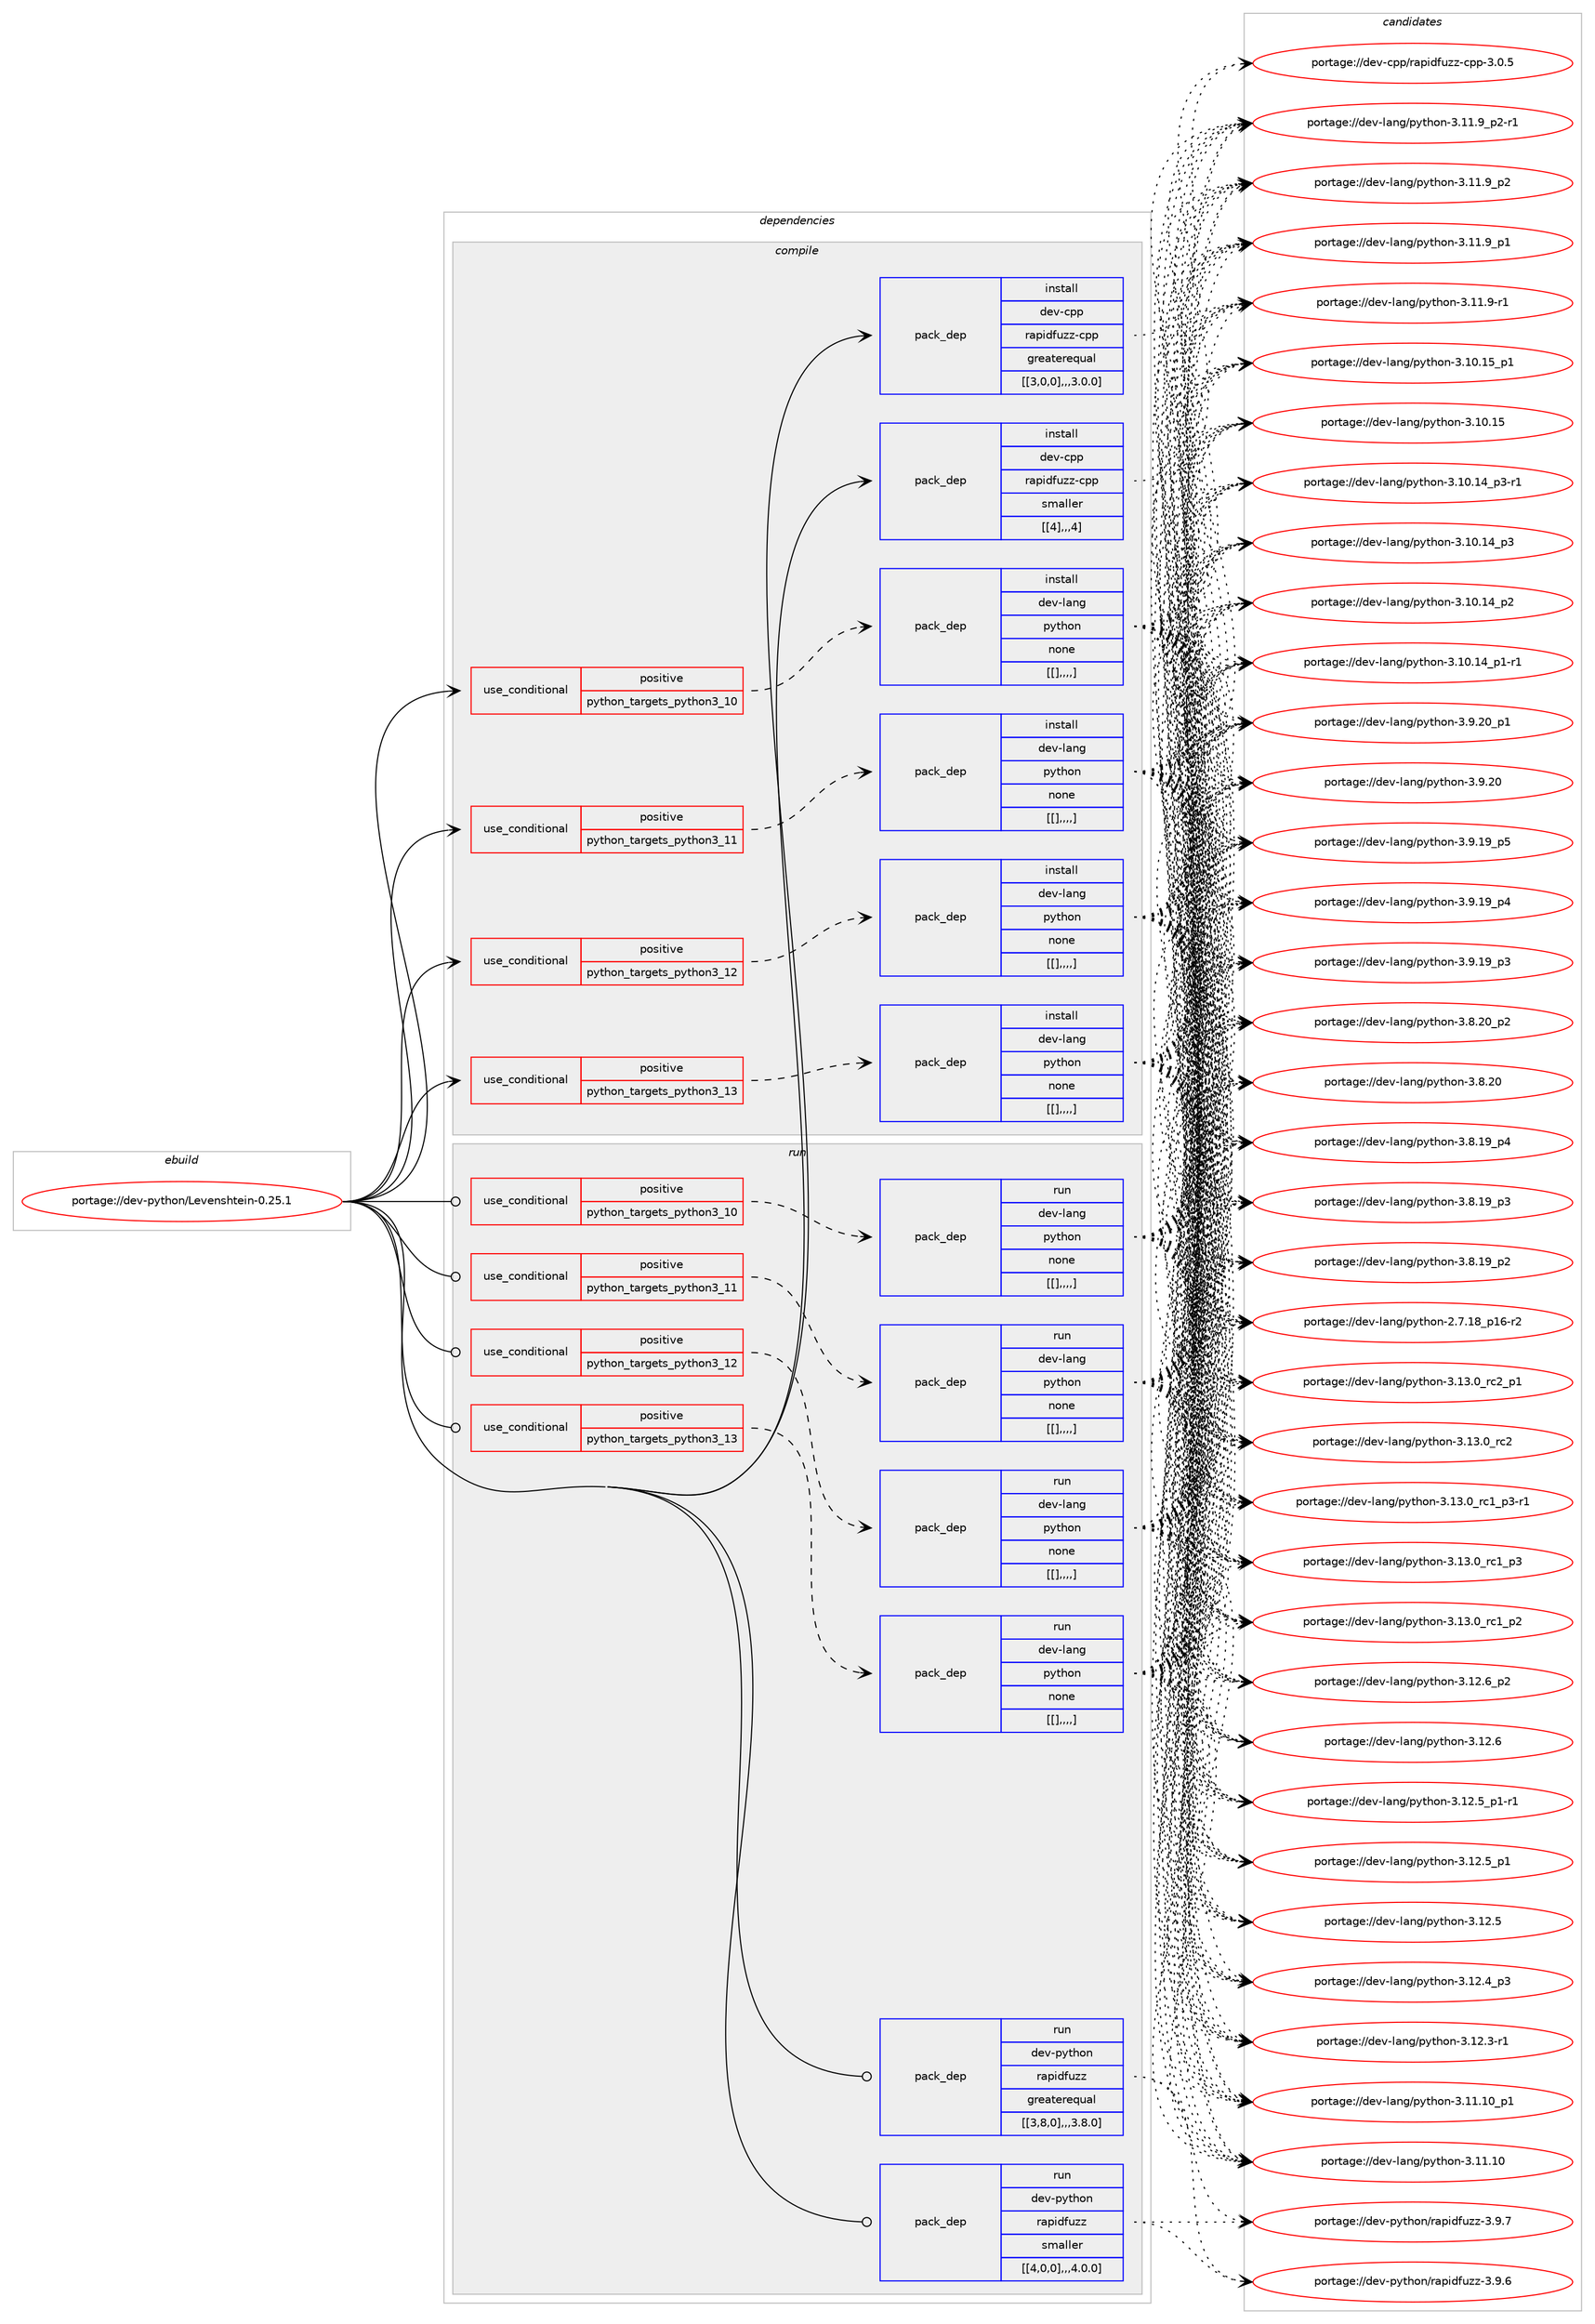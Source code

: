 digraph prolog {

# *************
# Graph options
# *************

newrank=true;
concentrate=true;
compound=true;
graph [rankdir=LR,fontname=Helvetica,fontsize=10,ranksep=1.5];#, ranksep=2.5, nodesep=0.2];
edge  [arrowhead=vee];
node  [fontname=Helvetica,fontsize=10];

# **********
# The ebuild
# **********

subgraph cluster_leftcol {
color=gray;
label=<<i>ebuild</i>>;
id [label="portage://dev-python/Levenshtein-0.25.1", color=red, width=4, href="../dev-python/Levenshtein-0.25.1.svg"];
}

# ****************
# The dependencies
# ****************

subgraph cluster_midcol {
color=gray;
label=<<i>dependencies</i>>;
subgraph cluster_compile {
fillcolor="#eeeeee";
style=filled;
label=<<i>compile</i>>;
subgraph cond31518 {
dependency142365 [label=<<TABLE BORDER="0" CELLBORDER="1" CELLSPACING="0" CELLPADDING="4"><TR><TD ROWSPAN="3" CELLPADDING="10">use_conditional</TD></TR><TR><TD>positive</TD></TR><TR><TD>python_targets_python3_10</TD></TR></TABLE>>, shape=none, color=red];
subgraph pack109639 {
dependency142366 [label=<<TABLE BORDER="0" CELLBORDER="1" CELLSPACING="0" CELLPADDING="4" WIDTH="220"><TR><TD ROWSPAN="6" CELLPADDING="30">pack_dep</TD></TR><TR><TD WIDTH="110">install</TD></TR><TR><TD>dev-lang</TD></TR><TR><TD>python</TD></TR><TR><TD>none</TD></TR><TR><TD>[[],,,,]</TD></TR></TABLE>>, shape=none, color=blue];
}
dependency142365:e -> dependency142366:w [weight=20,style="dashed",arrowhead="vee"];
}
id:e -> dependency142365:w [weight=20,style="solid",arrowhead="vee"];
subgraph cond31519 {
dependency142367 [label=<<TABLE BORDER="0" CELLBORDER="1" CELLSPACING="0" CELLPADDING="4"><TR><TD ROWSPAN="3" CELLPADDING="10">use_conditional</TD></TR><TR><TD>positive</TD></TR><TR><TD>python_targets_python3_11</TD></TR></TABLE>>, shape=none, color=red];
subgraph pack109640 {
dependency142368 [label=<<TABLE BORDER="0" CELLBORDER="1" CELLSPACING="0" CELLPADDING="4" WIDTH="220"><TR><TD ROWSPAN="6" CELLPADDING="30">pack_dep</TD></TR><TR><TD WIDTH="110">install</TD></TR><TR><TD>dev-lang</TD></TR><TR><TD>python</TD></TR><TR><TD>none</TD></TR><TR><TD>[[],,,,]</TD></TR></TABLE>>, shape=none, color=blue];
}
dependency142367:e -> dependency142368:w [weight=20,style="dashed",arrowhead="vee"];
}
id:e -> dependency142367:w [weight=20,style="solid",arrowhead="vee"];
subgraph cond31520 {
dependency142369 [label=<<TABLE BORDER="0" CELLBORDER="1" CELLSPACING="0" CELLPADDING="4"><TR><TD ROWSPAN="3" CELLPADDING="10">use_conditional</TD></TR><TR><TD>positive</TD></TR><TR><TD>python_targets_python3_12</TD></TR></TABLE>>, shape=none, color=red];
subgraph pack109641 {
dependency142370 [label=<<TABLE BORDER="0" CELLBORDER="1" CELLSPACING="0" CELLPADDING="4" WIDTH="220"><TR><TD ROWSPAN="6" CELLPADDING="30">pack_dep</TD></TR><TR><TD WIDTH="110">install</TD></TR><TR><TD>dev-lang</TD></TR><TR><TD>python</TD></TR><TR><TD>none</TD></TR><TR><TD>[[],,,,]</TD></TR></TABLE>>, shape=none, color=blue];
}
dependency142369:e -> dependency142370:w [weight=20,style="dashed",arrowhead="vee"];
}
id:e -> dependency142369:w [weight=20,style="solid",arrowhead="vee"];
subgraph cond31521 {
dependency142371 [label=<<TABLE BORDER="0" CELLBORDER="1" CELLSPACING="0" CELLPADDING="4"><TR><TD ROWSPAN="3" CELLPADDING="10">use_conditional</TD></TR><TR><TD>positive</TD></TR><TR><TD>python_targets_python3_13</TD></TR></TABLE>>, shape=none, color=red];
subgraph pack109642 {
dependency142372 [label=<<TABLE BORDER="0" CELLBORDER="1" CELLSPACING="0" CELLPADDING="4" WIDTH="220"><TR><TD ROWSPAN="6" CELLPADDING="30">pack_dep</TD></TR><TR><TD WIDTH="110">install</TD></TR><TR><TD>dev-lang</TD></TR><TR><TD>python</TD></TR><TR><TD>none</TD></TR><TR><TD>[[],,,,]</TD></TR></TABLE>>, shape=none, color=blue];
}
dependency142371:e -> dependency142372:w [weight=20,style="dashed",arrowhead="vee"];
}
id:e -> dependency142371:w [weight=20,style="solid",arrowhead="vee"];
subgraph pack109643 {
dependency142373 [label=<<TABLE BORDER="0" CELLBORDER="1" CELLSPACING="0" CELLPADDING="4" WIDTH="220"><TR><TD ROWSPAN="6" CELLPADDING="30">pack_dep</TD></TR><TR><TD WIDTH="110">install</TD></TR><TR><TD>dev-cpp</TD></TR><TR><TD>rapidfuzz-cpp</TD></TR><TR><TD>greaterequal</TD></TR><TR><TD>[[3,0,0],,,3.0.0]</TD></TR></TABLE>>, shape=none, color=blue];
}
id:e -> dependency142373:w [weight=20,style="solid",arrowhead="vee"];
subgraph pack109644 {
dependency142374 [label=<<TABLE BORDER="0" CELLBORDER="1" CELLSPACING="0" CELLPADDING="4" WIDTH="220"><TR><TD ROWSPAN="6" CELLPADDING="30">pack_dep</TD></TR><TR><TD WIDTH="110">install</TD></TR><TR><TD>dev-cpp</TD></TR><TR><TD>rapidfuzz-cpp</TD></TR><TR><TD>smaller</TD></TR><TR><TD>[[4],,,4]</TD></TR></TABLE>>, shape=none, color=blue];
}
id:e -> dependency142374:w [weight=20,style="solid",arrowhead="vee"];
}
subgraph cluster_compileandrun {
fillcolor="#eeeeee";
style=filled;
label=<<i>compile and run</i>>;
}
subgraph cluster_run {
fillcolor="#eeeeee";
style=filled;
label=<<i>run</i>>;
subgraph cond31522 {
dependency142375 [label=<<TABLE BORDER="0" CELLBORDER="1" CELLSPACING="0" CELLPADDING="4"><TR><TD ROWSPAN="3" CELLPADDING="10">use_conditional</TD></TR><TR><TD>positive</TD></TR><TR><TD>python_targets_python3_10</TD></TR></TABLE>>, shape=none, color=red];
subgraph pack109645 {
dependency142376 [label=<<TABLE BORDER="0" CELLBORDER="1" CELLSPACING="0" CELLPADDING="4" WIDTH="220"><TR><TD ROWSPAN="6" CELLPADDING="30">pack_dep</TD></TR><TR><TD WIDTH="110">run</TD></TR><TR><TD>dev-lang</TD></TR><TR><TD>python</TD></TR><TR><TD>none</TD></TR><TR><TD>[[],,,,]</TD></TR></TABLE>>, shape=none, color=blue];
}
dependency142375:e -> dependency142376:w [weight=20,style="dashed",arrowhead="vee"];
}
id:e -> dependency142375:w [weight=20,style="solid",arrowhead="odot"];
subgraph cond31523 {
dependency142377 [label=<<TABLE BORDER="0" CELLBORDER="1" CELLSPACING="0" CELLPADDING="4"><TR><TD ROWSPAN="3" CELLPADDING="10">use_conditional</TD></TR><TR><TD>positive</TD></TR><TR><TD>python_targets_python3_11</TD></TR></TABLE>>, shape=none, color=red];
subgraph pack109646 {
dependency142378 [label=<<TABLE BORDER="0" CELLBORDER="1" CELLSPACING="0" CELLPADDING="4" WIDTH="220"><TR><TD ROWSPAN="6" CELLPADDING="30">pack_dep</TD></TR><TR><TD WIDTH="110">run</TD></TR><TR><TD>dev-lang</TD></TR><TR><TD>python</TD></TR><TR><TD>none</TD></TR><TR><TD>[[],,,,]</TD></TR></TABLE>>, shape=none, color=blue];
}
dependency142377:e -> dependency142378:w [weight=20,style="dashed",arrowhead="vee"];
}
id:e -> dependency142377:w [weight=20,style="solid",arrowhead="odot"];
subgraph cond31524 {
dependency142379 [label=<<TABLE BORDER="0" CELLBORDER="1" CELLSPACING="0" CELLPADDING="4"><TR><TD ROWSPAN="3" CELLPADDING="10">use_conditional</TD></TR><TR><TD>positive</TD></TR><TR><TD>python_targets_python3_12</TD></TR></TABLE>>, shape=none, color=red];
subgraph pack109647 {
dependency142380 [label=<<TABLE BORDER="0" CELLBORDER="1" CELLSPACING="0" CELLPADDING="4" WIDTH="220"><TR><TD ROWSPAN="6" CELLPADDING="30">pack_dep</TD></TR><TR><TD WIDTH="110">run</TD></TR><TR><TD>dev-lang</TD></TR><TR><TD>python</TD></TR><TR><TD>none</TD></TR><TR><TD>[[],,,,]</TD></TR></TABLE>>, shape=none, color=blue];
}
dependency142379:e -> dependency142380:w [weight=20,style="dashed",arrowhead="vee"];
}
id:e -> dependency142379:w [weight=20,style="solid",arrowhead="odot"];
subgraph cond31525 {
dependency142381 [label=<<TABLE BORDER="0" CELLBORDER="1" CELLSPACING="0" CELLPADDING="4"><TR><TD ROWSPAN="3" CELLPADDING="10">use_conditional</TD></TR><TR><TD>positive</TD></TR><TR><TD>python_targets_python3_13</TD></TR></TABLE>>, shape=none, color=red];
subgraph pack109648 {
dependency142382 [label=<<TABLE BORDER="0" CELLBORDER="1" CELLSPACING="0" CELLPADDING="4" WIDTH="220"><TR><TD ROWSPAN="6" CELLPADDING="30">pack_dep</TD></TR><TR><TD WIDTH="110">run</TD></TR><TR><TD>dev-lang</TD></TR><TR><TD>python</TD></TR><TR><TD>none</TD></TR><TR><TD>[[],,,,]</TD></TR></TABLE>>, shape=none, color=blue];
}
dependency142381:e -> dependency142382:w [weight=20,style="dashed",arrowhead="vee"];
}
id:e -> dependency142381:w [weight=20,style="solid",arrowhead="odot"];
subgraph pack109649 {
dependency142383 [label=<<TABLE BORDER="0" CELLBORDER="1" CELLSPACING="0" CELLPADDING="4" WIDTH="220"><TR><TD ROWSPAN="6" CELLPADDING="30">pack_dep</TD></TR><TR><TD WIDTH="110">run</TD></TR><TR><TD>dev-python</TD></TR><TR><TD>rapidfuzz</TD></TR><TR><TD>greaterequal</TD></TR><TR><TD>[[3,8,0],,,3.8.0]</TD></TR></TABLE>>, shape=none, color=blue];
}
id:e -> dependency142383:w [weight=20,style="solid",arrowhead="odot"];
subgraph pack109650 {
dependency142384 [label=<<TABLE BORDER="0" CELLBORDER="1" CELLSPACING="0" CELLPADDING="4" WIDTH="220"><TR><TD ROWSPAN="6" CELLPADDING="30">pack_dep</TD></TR><TR><TD WIDTH="110">run</TD></TR><TR><TD>dev-python</TD></TR><TR><TD>rapidfuzz</TD></TR><TR><TD>smaller</TD></TR><TR><TD>[[4,0,0],,,4.0.0]</TD></TR></TABLE>>, shape=none, color=blue];
}
id:e -> dependency142384:w [weight=20,style="solid",arrowhead="odot"];
}
}

# **************
# The candidates
# **************

subgraph cluster_choices {
rank=same;
color=gray;
label=<<i>candidates</i>>;

subgraph choice109639 {
color=black;
nodesep=1;
choice100101118451089711010347112121116104111110455146495146489511499509511249 [label="portage://dev-lang/python-3.13.0_rc2_p1", color=red, width=4,href="../dev-lang/python-3.13.0_rc2_p1.svg"];
choice10010111845108971101034711212111610411111045514649514648951149950 [label="portage://dev-lang/python-3.13.0_rc2", color=red, width=4,href="../dev-lang/python-3.13.0_rc2.svg"];
choice1001011184510897110103471121211161041111104551464951464895114994995112514511449 [label="portage://dev-lang/python-3.13.0_rc1_p3-r1", color=red, width=4,href="../dev-lang/python-3.13.0_rc1_p3-r1.svg"];
choice100101118451089711010347112121116104111110455146495146489511499499511251 [label="portage://dev-lang/python-3.13.0_rc1_p3", color=red, width=4,href="../dev-lang/python-3.13.0_rc1_p3.svg"];
choice100101118451089711010347112121116104111110455146495146489511499499511250 [label="portage://dev-lang/python-3.13.0_rc1_p2", color=red, width=4,href="../dev-lang/python-3.13.0_rc1_p2.svg"];
choice100101118451089711010347112121116104111110455146495046549511250 [label="portage://dev-lang/python-3.12.6_p2", color=red, width=4,href="../dev-lang/python-3.12.6_p2.svg"];
choice10010111845108971101034711212111610411111045514649504654 [label="portage://dev-lang/python-3.12.6", color=red, width=4,href="../dev-lang/python-3.12.6.svg"];
choice1001011184510897110103471121211161041111104551464950465395112494511449 [label="portage://dev-lang/python-3.12.5_p1-r1", color=red, width=4,href="../dev-lang/python-3.12.5_p1-r1.svg"];
choice100101118451089711010347112121116104111110455146495046539511249 [label="portage://dev-lang/python-3.12.5_p1", color=red, width=4,href="../dev-lang/python-3.12.5_p1.svg"];
choice10010111845108971101034711212111610411111045514649504653 [label="portage://dev-lang/python-3.12.5", color=red, width=4,href="../dev-lang/python-3.12.5.svg"];
choice100101118451089711010347112121116104111110455146495046529511251 [label="portage://dev-lang/python-3.12.4_p3", color=red, width=4,href="../dev-lang/python-3.12.4_p3.svg"];
choice100101118451089711010347112121116104111110455146495046514511449 [label="portage://dev-lang/python-3.12.3-r1", color=red, width=4,href="../dev-lang/python-3.12.3-r1.svg"];
choice10010111845108971101034711212111610411111045514649494649489511249 [label="portage://dev-lang/python-3.11.10_p1", color=red, width=4,href="../dev-lang/python-3.11.10_p1.svg"];
choice1001011184510897110103471121211161041111104551464949464948 [label="portage://dev-lang/python-3.11.10", color=red, width=4,href="../dev-lang/python-3.11.10.svg"];
choice1001011184510897110103471121211161041111104551464949465795112504511449 [label="portage://dev-lang/python-3.11.9_p2-r1", color=red, width=4,href="../dev-lang/python-3.11.9_p2-r1.svg"];
choice100101118451089711010347112121116104111110455146494946579511250 [label="portage://dev-lang/python-3.11.9_p2", color=red, width=4,href="../dev-lang/python-3.11.9_p2.svg"];
choice100101118451089711010347112121116104111110455146494946579511249 [label="portage://dev-lang/python-3.11.9_p1", color=red, width=4,href="../dev-lang/python-3.11.9_p1.svg"];
choice100101118451089711010347112121116104111110455146494946574511449 [label="portage://dev-lang/python-3.11.9-r1", color=red, width=4,href="../dev-lang/python-3.11.9-r1.svg"];
choice10010111845108971101034711212111610411111045514649484649539511249 [label="portage://dev-lang/python-3.10.15_p1", color=red, width=4,href="../dev-lang/python-3.10.15_p1.svg"];
choice1001011184510897110103471121211161041111104551464948464953 [label="portage://dev-lang/python-3.10.15", color=red, width=4,href="../dev-lang/python-3.10.15.svg"];
choice100101118451089711010347112121116104111110455146494846495295112514511449 [label="portage://dev-lang/python-3.10.14_p3-r1", color=red, width=4,href="../dev-lang/python-3.10.14_p3-r1.svg"];
choice10010111845108971101034711212111610411111045514649484649529511251 [label="portage://dev-lang/python-3.10.14_p3", color=red, width=4,href="../dev-lang/python-3.10.14_p3.svg"];
choice10010111845108971101034711212111610411111045514649484649529511250 [label="portage://dev-lang/python-3.10.14_p2", color=red, width=4,href="../dev-lang/python-3.10.14_p2.svg"];
choice100101118451089711010347112121116104111110455146494846495295112494511449 [label="portage://dev-lang/python-3.10.14_p1-r1", color=red, width=4,href="../dev-lang/python-3.10.14_p1-r1.svg"];
choice100101118451089711010347112121116104111110455146574650489511249 [label="portage://dev-lang/python-3.9.20_p1", color=red, width=4,href="../dev-lang/python-3.9.20_p1.svg"];
choice10010111845108971101034711212111610411111045514657465048 [label="portage://dev-lang/python-3.9.20", color=red, width=4,href="../dev-lang/python-3.9.20.svg"];
choice100101118451089711010347112121116104111110455146574649579511253 [label="portage://dev-lang/python-3.9.19_p5", color=red, width=4,href="../dev-lang/python-3.9.19_p5.svg"];
choice100101118451089711010347112121116104111110455146574649579511252 [label="portage://dev-lang/python-3.9.19_p4", color=red, width=4,href="../dev-lang/python-3.9.19_p4.svg"];
choice100101118451089711010347112121116104111110455146574649579511251 [label="portage://dev-lang/python-3.9.19_p3", color=red, width=4,href="../dev-lang/python-3.9.19_p3.svg"];
choice100101118451089711010347112121116104111110455146564650489511250 [label="portage://dev-lang/python-3.8.20_p2", color=red, width=4,href="../dev-lang/python-3.8.20_p2.svg"];
choice10010111845108971101034711212111610411111045514656465048 [label="portage://dev-lang/python-3.8.20", color=red, width=4,href="../dev-lang/python-3.8.20.svg"];
choice100101118451089711010347112121116104111110455146564649579511252 [label="portage://dev-lang/python-3.8.19_p4", color=red, width=4,href="../dev-lang/python-3.8.19_p4.svg"];
choice100101118451089711010347112121116104111110455146564649579511251 [label="portage://dev-lang/python-3.8.19_p3", color=red, width=4,href="../dev-lang/python-3.8.19_p3.svg"];
choice100101118451089711010347112121116104111110455146564649579511250 [label="portage://dev-lang/python-3.8.19_p2", color=red, width=4,href="../dev-lang/python-3.8.19_p2.svg"];
choice100101118451089711010347112121116104111110455046554649569511249544511450 [label="portage://dev-lang/python-2.7.18_p16-r2", color=red, width=4,href="../dev-lang/python-2.7.18_p16-r2.svg"];
dependency142366:e -> choice100101118451089711010347112121116104111110455146495146489511499509511249:w [style=dotted,weight="100"];
dependency142366:e -> choice10010111845108971101034711212111610411111045514649514648951149950:w [style=dotted,weight="100"];
dependency142366:e -> choice1001011184510897110103471121211161041111104551464951464895114994995112514511449:w [style=dotted,weight="100"];
dependency142366:e -> choice100101118451089711010347112121116104111110455146495146489511499499511251:w [style=dotted,weight="100"];
dependency142366:e -> choice100101118451089711010347112121116104111110455146495146489511499499511250:w [style=dotted,weight="100"];
dependency142366:e -> choice100101118451089711010347112121116104111110455146495046549511250:w [style=dotted,weight="100"];
dependency142366:e -> choice10010111845108971101034711212111610411111045514649504654:w [style=dotted,weight="100"];
dependency142366:e -> choice1001011184510897110103471121211161041111104551464950465395112494511449:w [style=dotted,weight="100"];
dependency142366:e -> choice100101118451089711010347112121116104111110455146495046539511249:w [style=dotted,weight="100"];
dependency142366:e -> choice10010111845108971101034711212111610411111045514649504653:w [style=dotted,weight="100"];
dependency142366:e -> choice100101118451089711010347112121116104111110455146495046529511251:w [style=dotted,weight="100"];
dependency142366:e -> choice100101118451089711010347112121116104111110455146495046514511449:w [style=dotted,weight="100"];
dependency142366:e -> choice10010111845108971101034711212111610411111045514649494649489511249:w [style=dotted,weight="100"];
dependency142366:e -> choice1001011184510897110103471121211161041111104551464949464948:w [style=dotted,weight="100"];
dependency142366:e -> choice1001011184510897110103471121211161041111104551464949465795112504511449:w [style=dotted,weight="100"];
dependency142366:e -> choice100101118451089711010347112121116104111110455146494946579511250:w [style=dotted,weight="100"];
dependency142366:e -> choice100101118451089711010347112121116104111110455146494946579511249:w [style=dotted,weight="100"];
dependency142366:e -> choice100101118451089711010347112121116104111110455146494946574511449:w [style=dotted,weight="100"];
dependency142366:e -> choice10010111845108971101034711212111610411111045514649484649539511249:w [style=dotted,weight="100"];
dependency142366:e -> choice1001011184510897110103471121211161041111104551464948464953:w [style=dotted,weight="100"];
dependency142366:e -> choice100101118451089711010347112121116104111110455146494846495295112514511449:w [style=dotted,weight="100"];
dependency142366:e -> choice10010111845108971101034711212111610411111045514649484649529511251:w [style=dotted,weight="100"];
dependency142366:e -> choice10010111845108971101034711212111610411111045514649484649529511250:w [style=dotted,weight="100"];
dependency142366:e -> choice100101118451089711010347112121116104111110455146494846495295112494511449:w [style=dotted,weight="100"];
dependency142366:e -> choice100101118451089711010347112121116104111110455146574650489511249:w [style=dotted,weight="100"];
dependency142366:e -> choice10010111845108971101034711212111610411111045514657465048:w [style=dotted,weight="100"];
dependency142366:e -> choice100101118451089711010347112121116104111110455146574649579511253:w [style=dotted,weight="100"];
dependency142366:e -> choice100101118451089711010347112121116104111110455146574649579511252:w [style=dotted,weight="100"];
dependency142366:e -> choice100101118451089711010347112121116104111110455146574649579511251:w [style=dotted,weight="100"];
dependency142366:e -> choice100101118451089711010347112121116104111110455146564650489511250:w [style=dotted,weight="100"];
dependency142366:e -> choice10010111845108971101034711212111610411111045514656465048:w [style=dotted,weight="100"];
dependency142366:e -> choice100101118451089711010347112121116104111110455146564649579511252:w [style=dotted,weight="100"];
dependency142366:e -> choice100101118451089711010347112121116104111110455146564649579511251:w [style=dotted,weight="100"];
dependency142366:e -> choice100101118451089711010347112121116104111110455146564649579511250:w [style=dotted,weight="100"];
dependency142366:e -> choice100101118451089711010347112121116104111110455046554649569511249544511450:w [style=dotted,weight="100"];
}
subgraph choice109640 {
color=black;
nodesep=1;
choice100101118451089711010347112121116104111110455146495146489511499509511249 [label="portage://dev-lang/python-3.13.0_rc2_p1", color=red, width=4,href="../dev-lang/python-3.13.0_rc2_p1.svg"];
choice10010111845108971101034711212111610411111045514649514648951149950 [label="portage://dev-lang/python-3.13.0_rc2", color=red, width=4,href="../dev-lang/python-3.13.0_rc2.svg"];
choice1001011184510897110103471121211161041111104551464951464895114994995112514511449 [label="portage://dev-lang/python-3.13.0_rc1_p3-r1", color=red, width=4,href="../dev-lang/python-3.13.0_rc1_p3-r1.svg"];
choice100101118451089711010347112121116104111110455146495146489511499499511251 [label="portage://dev-lang/python-3.13.0_rc1_p3", color=red, width=4,href="../dev-lang/python-3.13.0_rc1_p3.svg"];
choice100101118451089711010347112121116104111110455146495146489511499499511250 [label="portage://dev-lang/python-3.13.0_rc1_p2", color=red, width=4,href="../dev-lang/python-3.13.0_rc1_p2.svg"];
choice100101118451089711010347112121116104111110455146495046549511250 [label="portage://dev-lang/python-3.12.6_p2", color=red, width=4,href="../dev-lang/python-3.12.6_p2.svg"];
choice10010111845108971101034711212111610411111045514649504654 [label="portage://dev-lang/python-3.12.6", color=red, width=4,href="../dev-lang/python-3.12.6.svg"];
choice1001011184510897110103471121211161041111104551464950465395112494511449 [label="portage://dev-lang/python-3.12.5_p1-r1", color=red, width=4,href="../dev-lang/python-3.12.5_p1-r1.svg"];
choice100101118451089711010347112121116104111110455146495046539511249 [label="portage://dev-lang/python-3.12.5_p1", color=red, width=4,href="../dev-lang/python-3.12.5_p1.svg"];
choice10010111845108971101034711212111610411111045514649504653 [label="portage://dev-lang/python-3.12.5", color=red, width=4,href="../dev-lang/python-3.12.5.svg"];
choice100101118451089711010347112121116104111110455146495046529511251 [label="portage://dev-lang/python-3.12.4_p3", color=red, width=4,href="../dev-lang/python-3.12.4_p3.svg"];
choice100101118451089711010347112121116104111110455146495046514511449 [label="portage://dev-lang/python-3.12.3-r1", color=red, width=4,href="../dev-lang/python-3.12.3-r1.svg"];
choice10010111845108971101034711212111610411111045514649494649489511249 [label="portage://dev-lang/python-3.11.10_p1", color=red, width=4,href="../dev-lang/python-3.11.10_p1.svg"];
choice1001011184510897110103471121211161041111104551464949464948 [label="portage://dev-lang/python-3.11.10", color=red, width=4,href="../dev-lang/python-3.11.10.svg"];
choice1001011184510897110103471121211161041111104551464949465795112504511449 [label="portage://dev-lang/python-3.11.9_p2-r1", color=red, width=4,href="../dev-lang/python-3.11.9_p2-r1.svg"];
choice100101118451089711010347112121116104111110455146494946579511250 [label="portage://dev-lang/python-3.11.9_p2", color=red, width=4,href="../dev-lang/python-3.11.9_p2.svg"];
choice100101118451089711010347112121116104111110455146494946579511249 [label="portage://dev-lang/python-3.11.9_p1", color=red, width=4,href="../dev-lang/python-3.11.9_p1.svg"];
choice100101118451089711010347112121116104111110455146494946574511449 [label="portage://dev-lang/python-3.11.9-r1", color=red, width=4,href="../dev-lang/python-3.11.9-r1.svg"];
choice10010111845108971101034711212111610411111045514649484649539511249 [label="portage://dev-lang/python-3.10.15_p1", color=red, width=4,href="../dev-lang/python-3.10.15_p1.svg"];
choice1001011184510897110103471121211161041111104551464948464953 [label="portage://dev-lang/python-3.10.15", color=red, width=4,href="../dev-lang/python-3.10.15.svg"];
choice100101118451089711010347112121116104111110455146494846495295112514511449 [label="portage://dev-lang/python-3.10.14_p3-r1", color=red, width=4,href="../dev-lang/python-3.10.14_p3-r1.svg"];
choice10010111845108971101034711212111610411111045514649484649529511251 [label="portage://dev-lang/python-3.10.14_p3", color=red, width=4,href="../dev-lang/python-3.10.14_p3.svg"];
choice10010111845108971101034711212111610411111045514649484649529511250 [label="portage://dev-lang/python-3.10.14_p2", color=red, width=4,href="../dev-lang/python-3.10.14_p2.svg"];
choice100101118451089711010347112121116104111110455146494846495295112494511449 [label="portage://dev-lang/python-3.10.14_p1-r1", color=red, width=4,href="../dev-lang/python-3.10.14_p1-r1.svg"];
choice100101118451089711010347112121116104111110455146574650489511249 [label="portage://dev-lang/python-3.9.20_p1", color=red, width=4,href="../dev-lang/python-3.9.20_p1.svg"];
choice10010111845108971101034711212111610411111045514657465048 [label="portage://dev-lang/python-3.9.20", color=red, width=4,href="../dev-lang/python-3.9.20.svg"];
choice100101118451089711010347112121116104111110455146574649579511253 [label="portage://dev-lang/python-3.9.19_p5", color=red, width=4,href="../dev-lang/python-3.9.19_p5.svg"];
choice100101118451089711010347112121116104111110455146574649579511252 [label="portage://dev-lang/python-3.9.19_p4", color=red, width=4,href="../dev-lang/python-3.9.19_p4.svg"];
choice100101118451089711010347112121116104111110455146574649579511251 [label="portage://dev-lang/python-3.9.19_p3", color=red, width=4,href="../dev-lang/python-3.9.19_p3.svg"];
choice100101118451089711010347112121116104111110455146564650489511250 [label="portage://dev-lang/python-3.8.20_p2", color=red, width=4,href="../dev-lang/python-3.8.20_p2.svg"];
choice10010111845108971101034711212111610411111045514656465048 [label="portage://dev-lang/python-3.8.20", color=red, width=4,href="../dev-lang/python-3.8.20.svg"];
choice100101118451089711010347112121116104111110455146564649579511252 [label="portage://dev-lang/python-3.8.19_p4", color=red, width=4,href="../dev-lang/python-3.8.19_p4.svg"];
choice100101118451089711010347112121116104111110455146564649579511251 [label="portage://dev-lang/python-3.8.19_p3", color=red, width=4,href="../dev-lang/python-3.8.19_p3.svg"];
choice100101118451089711010347112121116104111110455146564649579511250 [label="portage://dev-lang/python-3.8.19_p2", color=red, width=4,href="../dev-lang/python-3.8.19_p2.svg"];
choice100101118451089711010347112121116104111110455046554649569511249544511450 [label="portage://dev-lang/python-2.7.18_p16-r2", color=red, width=4,href="../dev-lang/python-2.7.18_p16-r2.svg"];
dependency142368:e -> choice100101118451089711010347112121116104111110455146495146489511499509511249:w [style=dotted,weight="100"];
dependency142368:e -> choice10010111845108971101034711212111610411111045514649514648951149950:w [style=dotted,weight="100"];
dependency142368:e -> choice1001011184510897110103471121211161041111104551464951464895114994995112514511449:w [style=dotted,weight="100"];
dependency142368:e -> choice100101118451089711010347112121116104111110455146495146489511499499511251:w [style=dotted,weight="100"];
dependency142368:e -> choice100101118451089711010347112121116104111110455146495146489511499499511250:w [style=dotted,weight="100"];
dependency142368:e -> choice100101118451089711010347112121116104111110455146495046549511250:w [style=dotted,weight="100"];
dependency142368:e -> choice10010111845108971101034711212111610411111045514649504654:w [style=dotted,weight="100"];
dependency142368:e -> choice1001011184510897110103471121211161041111104551464950465395112494511449:w [style=dotted,weight="100"];
dependency142368:e -> choice100101118451089711010347112121116104111110455146495046539511249:w [style=dotted,weight="100"];
dependency142368:e -> choice10010111845108971101034711212111610411111045514649504653:w [style=dotted,weight="100"];
dependency142368:e -> choice100101118451089711010347112121116104111110455146495046529511251:w [style=dotted,weight="100"];
dependency142368:e -> choice100101118451089711010347112121116104111110455146495046514511449:w [style=dotted,weight="100"];
dependency142368:e -> choice10010111845108971101034711212111610411111045514649494649489511249:w [style=dotted,weight="100"];
dependency142368:e -> choice1001011184510897110103471121211161041111104551464949464948:w [style=dotted,weight="100"];
dependency142368:e -> choice1001011184510897110103471121211161041111104551464949465795112504511449:w [style=dotted,weight="100"];
dependency142368:e -> choice100101118451089711010347112121116104111110455146494946579511250:w [style=dotted,weight="100"];
dependency142368:e -> choice100101118451089711010347112121116104111110455146494946579511249:w [style=dotted,weight="100"];
dependency142368:e -> choice100101118451089711010347112121116104111110455146494946574511449:w [style=dotted,weight="100"];
dependency142368:e -> choice10010111845108971101034711212111610411111045514649484649539511249:w [style=dotted,weight="100"];
dependency142368:e -> choice1001011184510897110103471121211161041111104551464948464953:w [style=dotted,weight="100"];
dependency142368:e -> choice100101118451089711010347112121116104111110455146494846495295112514511449:w [style=dotted,weight="100"];
dependency142368:e -> choice10010111845108971101034711212111610411111045514649484649529511251:w [style=dotted,weight="100"];
dependency142368:e -> choice10010111845108971101034711212111610411111045514649484649529511250:w [style=dotted,weight="100"];
dependency142368:e -> choice100101118451089711010347112121116104111110455146494846495295112494511449:w [style=dotted,weight="100"];
dependency142368:e -> choice100101118451089711010347112121116104111110455146574650489511249:w [style=dotted,weight="100"];
dependency142368:e -> choice10010111845108971101034711212111610411111045514657465048:w [style=dotted,weight="100"];
dependency142368:e -> choice100101118451089711010347112121116104111110455146574649579511253:w [style=dotted,weight="100"];
dependency142368:e -> choice100101118451089711010347112121116104111110455146574649579511252:w [style=dotted,weight="100"];
dependency142368:e -> choice100101118451089711010347112121116104111110455146574649579511251:w [style=dotted,weight="100"];
dependency142368:e -> choice100101118451089711010347112121116104111110455146564650489511250:w [style=dotted,weight="100"];
dependency142368:e -> choice10010111845108971101034711212111610411111045514656465048:w [style=dotted,weight="100"];
dependency142368:e -> choice100101118451089711010347112121116104111110455146564649579511252:w [style=dotted,weight="100"];
dependency142368:e -> choice100101118451089711010347112121116104111110455146564649579511251:w [style=dotted,weight="100"];
dependency142368:e -> choice100101118451089711010347112121116104111110455146564649579511250:w [style=dotted,weight="100"];
dependency142368:e -> choice100101118451089711010347112121116104111110455046554649569511249544511450:w [style=dotted,weight="100"];
}
subgraph choice109641 {
color=black;
nodesep=1;
choice100101118451089711010347112121116104111110455146495146489511499509511249 [label="portage://dev-lang/python-3.13.0_rc2_p1", color=red, width=4,href="../dev-lang/python-3.13.0_rc2_p1.svg"];
choice10010111845108971101034711212111610411111045514649514648951149950 [label="portage://dev-lang/python-3.13.0_rc2", color=red, width=4,href="../dev-lang/python-3.13.0_rc2.svg"];
choice1001011184510897110103471121211161041111104551464951464895114994995112514511449 [label="portage://dev-lang/python-3.13.0_rc1_p3-r1", color=red, width=4,href="../dev-lang/python-3.13.0_rc1_p3-r1.svg"];
choice100101118451089711010347112121116104111110455146495146489511499499511251 [label="portage://dev-lang/python-3.13.0_rc1_p3", color=red, width=4,href="../dev-lang/python-3.13.0_rc1_p3.svg"];
choice100101118451089711010347112121116104111110455146495146489511499499511250 [label="portage://dev-lang/python-3.13.0_rc1_p2", color=red, width=4,href="../dev-lang/python-3.13.0_rc1_p2.svg"];
choice100101118451089711010347112121116104111110455146495046549511250 [label="portage://dev-lang/python-3.12.6_p2", color=red, width=4,href="../dev-lang/python-3.12.6_p2.svg"];
choice10010111845108971101034711212111610411111045514649504654 [label="portage://dev-lang/python-3.12.6", color=red, width=4,href="../dev-lang/python-3.12.6.svg"];
choice1001011184510897110103471121211161041111104551464950465395112494511449 [label="portage://dev-lang/python-3.12.5_p1-r1", color=red, width=4,href="../dev-lang/python-3.12.5_p1-r1.svg"];
choice100101118451089711010347112121116104111110455146495046539511249 [label="portage://dev-lang/python-3.12.5_p1", color=red, width=4,href="../dev-lang/python-3.12.5_p1.svg"];
choice10010111845108971101034711212111610411111045514649504653 [label="portage://dev-lang/python-3.12.5", color=red, width=4,href="../dev-lang/python-3.12.5.svg"];
choice100101118451089711010347112121116104111110455146495046529511251 [label="portage://dev-lang/python-3.12.4_p3", color=red, width=4,href="../dev-lang/python-3.12.4_p3.svg"];
choice100101118451089711010347112121116104111110455146495046514511449 [label="portage://dev-lang/python-3.12.3-r1", color=red, width=4,href="../dev-lang/python-3.12.3-r1.svg"];
choice10010111845108971101034711212111610411111045514649494649489511249 [label="portage://dev-lang/python-3.11.10_p1", color=red, width=4,href="../dev-lang/python-3.11.10_p1.svg"];
choice1001011184510897110103471121211161041111104551464949464948 [label="portage://dev-lang/python-3.11.10", color=red, width=4,href="../dev-lang/python-3.11.10.svg"];
choice1001011184510897110103471121211161041111104551464949465795112504511449 [label="portage://dev-lang/python-3.11.9_p2-r1", color=red, width=4,href="../dev-lang/python-3.11.9_p2-r1.svg"];
choice100101118451089711010347112121116104111110455146494946579511250 [label="portage://dev-lang/python-3.11.9_p2", color=red, width=4,href="../dev-lang/python-3.11.9_p2.svg"];
choice100101118451089711010347112121116104111110455146494946579511249 [label="portage://dev-lang/python-3.11.9_p1", color=red, width=4,href="../dev-lang/python-3.11.9_p1.svg"];
choice100101118451089711010347112121116104111110455146494946574511449 [label="portage://dev-lang/python-3.11.9-r1", color=red, width=4,href="../dev-lang/python-3.11.9-r1.svg"];
choice10010111845108971101034711212111610411111045514649484649539511249 [label="portage://dev-lang/python-3.10.15_p1", color=red, width=4,href="../dev-lang/python-3.10.15_p1.svg"];
choice1001011184510897110103471121211161041111104551464948464953 [label="portage://dev-lang/python-3.10.15", color=red, width=4,href="../dev-lang/python-3.10.15.svg"];
choice100101118451089711010347112121116104111110455146494846495295112514511449 [label="portage://dev-lang/python-3.10.14_p3-r1", color=red, width=4,href="../dev-lang/python-3.10.14_p3-r1.svg"];
choice10010111845108971101034711212111610411111045514649484649529511251 [label="portage://dev-lang/python-3.10.14_p3", color=red, width=4,href="../dev-lang/python-3.10.14_p3.svg"];
choice10010111845108971101034711212111610411111045514649484649529511250 [label="portage://dev-lang/python-3.10.14_p2", color=red, width=4,href="../dev-lang/python-3.10.14_p2.svg"];
choice100101118451089711010347112121116104111110455146494846495295112494511449 [label="portage://dev-lang/python-3.10.14_p1-r1", color=red, width=4,href="../dev-lang/python-3.10.14_p1-r1.svg"];
choice100101118451089711010347112121116104111110455146574650489511249 [label="portage://dev-lang/python-3.9.20_p1", color=red, width=4,href="../dev-lang/python-3.9.20_p1.svg"];
choice10010111845108971101034711212111610411111045514657465048 [label="portage://dev-lang/python-3.9.20", color=red, width=4,href="../dev-lang/python-3.9.20.svg"];
choice100101118451089711010347112121116104111110455146574649579511253 [label="portage://dev-lang/python-3.9.19_p5", color=red, width=4,href="../dev-lang/python-3.9.19_p5.svg"];
choice100101118451089711010347112121116104111110455146574649579511252 [label="portage://dev-lang/python-3.9.19_p4", color=red, width=4,href="../dev-lang/python-3.9.19_p4.svg"];
choice100101118451089711010347112121116104111110455146574649579511251 [label="portage://dev-lang/python-3.9.19_p3", color=red, width=4,href="../dev-lang/python-3.9.19_p3.svg"];
choice100101118451089711010347112121116104111110455146564650489511250 [label="portage://dev-lang/python-3.8.20_p2", color=red, width=4,href="../dev-lang/python-3.8.20_p2.svg"];
choice10010111845108971101034711212111610411111045514656465048 [label="portage://dev-lang/python-3.8.20", color=red, width=4,href="../dev-lang/python-3.8.20.svg"];
choice100101118451089711010347112121116104111110455146564649579511252 [label="portage://dev-lang/python-3.8.19_p4", color=red, width=4,href="../dev-lang/python-3.8.19_p4.svg"];
choice100101118451089711010347112121116104111110455146564649579511251 [label="portage://dev-lang/python-3.8.19_p3", color=red, width=4,href="../dev-lang/python-3.8.19_p3.svg"];
choice100101118451089711010347112121116104111110455146564649579511250 [label="portage://dev-lang/python-3.8.19_p2", color=red, width=4,href="../dev-lang/python-3.8.19_p2.svg"];
choice100101118451089711010347112121116104111110455046554649569511249544511450 [label="portage://dev-lang/python-2.7.18_p16-r2", color=red, width=4,href="../dev-lang/python-2.7.18_p16-r2.svg"];
dependency142370:e -> choice100101118451089711010347112121116104111110455146495146489511499509511249:w [style=dotted,weight="100"];
dependency142370:e -> choice10010111845108971101034711212111610411111045514649514648951149950:w [style=dotted,weight="100"];
dependency142370:e -> choice1001011184510897110103471121211161041111104551464951464895114994995112514511449:w [style=dotted,weight="100"];
dependency142370:e -> choice100101118451089711010347112121116104111110455146495146489511499499511251:w [style=dotted,weight="100"];
dependency142370:e -> choice100101118451089711010347112121116104111110455146495146489511499499511250:w [style=dotted,weight="100"];
dependency142370:e -> choice100101118451089711010347112121116104111110455146495046549511250:w [style=dotted,weight="100"];
dependency142370:e -> choice10010111845108971101034711212111610411111045514649504654:w [style=dotted,weight="100"];
dependency142370:e -> choice1001011184510897110103471121211161041111104551464950465395112494511449:w [style=dotted,weight="100"];
dependency142370:e -> choice100101118451089711010347112121116104111110455146495046539511249:w [style=dotted,weight="100"];
dependency142370:e -> choice10010111845108971101034711212111610411111045514649504653:w [style=dotted,weight="100"];
dependency142370:e -> choice100101118451089711010347112121116104111110455146495046529511251:w [style=dotted,weight="100"];
dependency142370:e -> choice100101118451089711010347112121116104111110455146495046514511449:w [style=dotted,weight="100"];
dependency142370:e -> choice10010111845108971101034711212111610411111045514649494649489511249:w [style=dotted,weight="100"];
dependency142370:e -> choice1001011184510897110103471121211161041111104551464949464948:w [style=dotted,weight="100"];
dependency142370:e -> choice1001011184510897110103471121211161041111104551464949465795112504511449:w [style=dotted,weight="100"];
dependency142370:e -> choice100101118451089711010347112121116104111110455146494946579511250:w [style=dotted,weight="100"];
dependency142370:e -> choice100101118451089711010347112121116104111110455146494946579511249:w [style=dotted,weight="100"];
dependency142370:e -> choice100101118451089711010347112121116104111110455146494946574511449:w [style=dotted,weight="100"];
dependency142370:e -> choice10010111845108971101034711212111610411111045514649484649539511249:w [style=dotted,weight="100"];
dependency142370:e -> choice1001011184510897110103471121211161041111104551464948464953:w [style=dotted,weight="100"];
dependency142370:e -> choice100101118451089711010347112121116104111110455146494846495295112514511449:w [style=dotted,weight="100"];
dependency142370:e -> choice10010111845108971101034711212111610411111045514649484649529511251:w [style=dotted,weight="100"];
dependency142370:e -> choice10010111845108971101034711212111610411111045514649484649529511250:w [style=dotted,weight="100"];
dependency142370:e -> choice100101118451089711010347112121116104111110455146494846495295112494511449:w [style=dotted,weight="100"];
dependency142370:e -> choice100101118451089711010347112121116104111110455146574650489511249:w [style=dotted,weight="100"];
dependency142370:e -> choice10010111845108971101034711212111610411111045514657465048:w [style=dotted,weight="100"];
dependency142370:e -> choice100101118451089711010347112121116104111110455146574649579511253:w [style=dotted,weight="100"];
dependency142370:e -> choice100101118451089711010347112121116104111110455146574649579511252:w [style=dotted,weight="100"];
dependency142370:e -> choice100101118451089711010347112121116104111110455146574649579511251:w [style=dotted,weight="100"];
dependency142370:e -> choice100101118451089711010347112121116104111110455146564650489511250:w [style=dotted,weight="100"];
dependency142370:e -> choice10010111845108971101034711212111610411111045514656465048:w [style=dotted,weight="100"];
dependency142370:e -> choice100101118451089711010347112121116104111110455146564649579511252:w [style=dotted,weight="100"];
dependency142370:e -> choice100101118451089711010347112121116104111110455146564649579511251:w [style=dotted,weight="100"];
dependency142370:e -> choice100101118451089711010347112121116104111110455146564649579511250:w [style=dotted,weight="100"];
dependency142370:e -> choice100101118451089711010347112121116104111110455046554649569511249544511450:w [style=dotted,weight="100"];
}
subgraph choice109642 {
color=black;
nodesep=1;
choice100101118451089711010347112121116104111110455146495146489511499509511249 [label="portage://dev-lang/python-3.13.0_rc2_p1", color=red, width=4,href="../dev-lang/python-3.13.0_rc2_p1.svg"];
choice10010111845108971101034711212111610411111045514649514648951149950 [label="portage://dev-lang/python-3.13.0_rc2", color=red, width=4,href="../dev-lang/python-3.13.0_rc2.svg"];
choice1001011184510897110103471121211161041111104551464951464895114994995112514511449 [label="portage://dev-lang/python-3.13.0_rc1_p3-r1", color=red, width=4,href="../dev-lang/python-3.13.0_rc1_p3-r1.svg"];
choice100101118451089711010347112121116104111110455146495146489511499499511251 [label="portage://dev-lang/python-3.13.0_rc1_p3", color=red, width=4,href="../dev-lang/python-3.13.0_rc1_p3.svg"];
choice100101118451089711010347112121116104111110455146495146489511499499511250 [label="portage://dev-lang/python-3.13.0_rc1_p2", color=red, width=4,href="../dev-lang/python-3.13.0_rc1_p2.svg"];
choice100101118451089711010347112121116104111110455146495046549511250 [label="portage://dev-lang/python-3.12.6_p2", color=red, width=4,href="../dev-lang/python-3.12.6_p2.svg"];
choice10010111845108971101034711212111610411111045514649504654 [label="portage://dev-lang/python-3.12.6", color=red, width=4,href="../dev-lang/python-3.12.6.svg"];
choice1001011184510897110103471121211161041111104551464950465395112494511449 [label="portage://dev-lang/python-3.12.5_p1-r1", color=red, width=4,href="../dev-lang/python-3.12.5_p1-r1.svg"];
choice100101118451089711010347112121116104111110455146495046539511249 [label="portage://dev-lang/python-3.12.5_p1", color=red, width=4,href="../dev-lang/python-3.12.5_p1.svg"];
choice10010111845108971101034711212111610411111045514649504653 [label="portage://dev-lang/python-3.12.5", color=red, width=4,href="../dev-lang/python-3.12.5.svg"];
choice100101118451089711010347112121116104111110455146495046529511251 [label="portage://dev-lang/python-3.12.4_p3", color=red, width=4,href="../dev-lang/python-3.12.4_p3.svg"];
choice100101118451089711010347112121116104111110455146495046514511449 [label="portage://dev-lang/python-3.12.3-r1", color=red, width=4,href="../dev-lang/python-3.12.3-r1.svg"];
choice10010111845108971101034711212111610411111045514649494649489511249 [label="portage://dev-lang/python-3.11.10_p1", color=red, width=4,href="../dev-lang/python-3.11.10_p1.svg"];
choice1001011184510897110103471121211161041111104551464949464948 [label="portage://dev-lang/python-3.11.10", color=red, width=4,href="../dev-lang/python-3.11.10.svg"];
choice1001011184510897110103471121211161041111104551464949465795112504511449 [label="portage://dev-lang/python-3.11.9_p2-r1", color=red, width=4,href="../dev-lang/python-3.11.9_p2-r1.svg"];
choice100101118451089711010347112121116104111110455146494946579511250 [label="portage://dev-lang/python-3.11.9_p2", color=red, width=4,href="../dev-lang/python-3.11.9_p2.svg"];
choice100101118451089711010347112121116104111110455146494946579511249 [label="portage://dev-lang/python-3.11.9_p1", color=red, width=4,href="../dev-lang/python-3.11.9_p1.svg"];
choice100101118451089711010347112121116104111110455146494946574511449 [label="portage://dev-lang/python-3.11.9-r1", color=red, width=4,href="../dev-lang/python-3.11.9-r1.svg"];
choice10010111845108971101034711212111610411111045514649484649539511249 [label="portage://dev-lang/python-3.10.15_p1", color=red, width=4,href="../dev-lang/python-3.10.15_p1.svg"];
choice1001011184510897110103471121211161041111104551464948464953 [label="portage://dev-lang/python-3.10.15", color=red, width=4,href="../dev-lang/python-3.10.15.svg"];
choice100101118451089711010347112121116104111110455146494846495295112514511449 [label="portage://dev-lang/python-3.10.14_p3-r1", color=red, width=4,href="../dev-lang/python-3.10.14_p3-r1.svg"];
choice10010111845108971101034711212111610411111045514649484649529511251 [label="portage://dev-lang/python-3.10.14_p3", color=red, width=4,href="../dev-lang/python-3.10.14_p3.svg"];
choice10010111845108971101034711212111610411111045514649484649529511250 [label="portage://dev-lang/python-3.10.14_p2", color=red, width=4,href="../dev-lang/python-3.10.14_p2.svg"];
choice100101118451089711010347112121116104111110455146494846495295112494511449 [label="portage://dev-lang/python-3.10.14_p1-r1", color=red, width=4,href="../dev-lang/python-3.10.14_p1-r1.svg"];
choice100101118451089711010347112121116104111110455146574650489511249 [label="portage://dev-lang/python-3.9.20_p1", color=red, width=4,href="../dev-lang/python-3.9.20_p1.svg"];
choice10010111845108971101034711212111610411111045514657465048 [label="portage://dev-lang/python-3.9.20", color=red, width=4,href="../dev-lang/python-3.9.20.svg"];
choice100101118451089711010347112121116104111110455146574649579511253 [label="portage://dev-lang/python-3.9.19_p5", color=red, width=4,href="../dev-lang/python-3.9.19_p5.svg"];
choice100101118451089711010347112121116104111110455146574649579511252 [label="portage://dev-lang/python-3.9.19_p4", color=red, width=4,href="../dev-lang/python-3.9.19_p4.svg"];
choice100101118451089711010347112121116104111110455146574649579511251 [label="portage://dev-lang/python-3.9.19_p3", color=red, width=4,href="../dev-lang/python-3.9.19_p3.svg"];
choice100101118451089711010347112121116104111110455146564650489511250 [label="portage://dev-lang/python-3.8.20_p2", color=red, width=4,href="../dev-lang/python-3.8.20_p2.svg"];
choice10010111845108971101034711212111610411111045514656465048 [label="portage://dev-lang/python-3.8.20", color=red, width=4,href="../dev-lang/python-3.8.20.svg"];
choice100101118451089711010347112121116104111110455146564649579511252 [label="portage://dev-lang/python-3.8.19_p4", color=red, width=4,href="../dev-lang/python-3.8.19_p4.svg"];
choice100101118451089711010347112121116104111110455146564649579511251 [label="portage://dev-lang/python-3.8.19_p3", color=red, width=4,href="../dev-lang/python-3.8.19_p3.svg"];
choice100101118451089711010347112121116104111110455146564649579511250 [label="portage://dev-lang/python-3.8.19_p2", color=red, width=4,href="../dev-lang/python-3.8.19_p2.svg"];
choice100101118451089711010347112121116104111110455046554649569511249544511450 [label="portage://dev-lang/python-2.7.18_p16-r2", color=red, width=4,href="../dev-lang/python-2.7.18_p16-r2.svg"];
dependency142372:e -> choice100101118451089711010347112121116104111110455146495146489511499509511249:w [style=dotted,weight="100"];
dependency142372:e -> choice10010111845108971101034711212111610411111045514649514648951149950:w [style=dotted,weight="100"];
dependency142372:e -> choice1001011184510897110103471121211161041111104551464951464895114994995112514511449:w [style=dotted,weight="100"];
dependency142372:e -> choice100101118451089711010347112121116104111110455146495146489511499499511251:w [style=dotted,weight="100"];
dependency142372:e -> choice100101118451089711010347112121116104111110455146495146489511499499511250:w [style=dotted,weight="100"];
dependency142372:e -> choice100101118451089711010347112121116104111110455146495046549511250:w [style=dotted,weight="100"];
dependency142372:e -> choice10010111845108971101034711212111610411111045514649504654:w [style=dotted,weight="100"];
dependency142372:e -> choice1001011184510897110103471121211161041111104551464950465395112494511449:w [style=dotted,weight="100"];
dependency142372:e -> choice100101118451089711010347112121116104111110455146495046539511249:w [style=dotted,weight="100"];
dependency142372:e -> choice10010111845108971101034711212111610411111045514649504653:w [style=dotted,weight="100"];
dependency142372:e -> choice100101118451089711010347112121116104111110455146495046529511251:w [style=dotted,weight="100"];
dependency142372:e -> choice100101118451089711010347112121116104111110455146495046514511449:w [style=dotted,weight="100"];
dependency142372:e -> choice10010111845108971101034711212111610411111045514649494649489511249:w [style=dotted,weight="100"];
dependency142372:e -> choice1001011184510897110103471121211161041111104551464949464948:w [style=dotted,weight="100"];
dependency142372:e -> choice1001011184510897110103471121211161041111104551464949465795112504511449:w [style=dotted,weight="100"];
dependency142372:e -> choice100101118451089711010347112121116104111110455146494946579511250:w [style=dotted,weight="100"];
dependency142372:e -> choice100101118451089711010347112121116104111110455146494946579511249:w [style=dotted,weight="100"];
dependency142372:e -> choice100101118451089711010347112121116104111110455146494946574511449:w [style=dotted,weight="100"];
dependency142372:e -> choice10010111845108971101034711212111610411111045514649484649539511249:w [style=dotted,weight="100"];
dependency142372:e -> choice1001011184510897110103471121211161041111104551464948464953:w [style=dotted,weight="100"];
dependency142372:e -> choice100101118451089711010347112121116104111110455146494846495295112514511449:w [style=dotted,weight="100"];
dependency142372:e -> choice10010111845108971101034711212111610411111045514649484649529511251:w [style=dotted,weight="100"];
dependency142372:e -> choice10010111845108971101034711212111610411111045514649484649529511250:w [style=dotted,weight="100"];
dependency142372:e -> choice100101118451089711010347112121116104111110455146494846495295112494511449:w [style=dotted,weight="100"];
dependency142372:e -> choice100101118451089711010347112121116104111110455146574650489511249:w [style=dotted,weight="100"];
dependency142372:e -> choice10010111845108971101034711212111610411111045514657465048:w [style=dotted,weight="100"];
dependency142372:e -> choice100101118451089711010347112121116104111110455146574649579511253:w [style=dotted,weight="100"];
dependency142372:e -> choice100101118451089711010347112121116104111110455146574649579511252:w [style=dotted,weight="100"];
dependency142372:e -> choice100101118451089711010347112121116104111110455146574649579511251:w [style=dotted,weight="100"];
dependency142372:e -> choice100101118451089711010347112121116104111110455146564650489511250:w [style=dotted,weight="100"];
dependency142372:e -> choice10010111845108971101034711212111610411111045514656465048:w [style=dotted,weight="100"];
dependency142372:e -> choice100101118451089711010347112121116104111110455146564649579511252:w [style=dotted,weight="100"];
dependency142372:e -> choice100101118451089711010347112121116104111110455146564649579511251:w [style=dotted,weight="100"];
dependency142372:e -> choice100101118451089711010347112121116104111110455146564649579511250:w [style=dotted,weight="100"];
dependency142372:e -> choice100101118451089711010347112121116104111110455046554649569511249544511450:w [style=dotted,weight="100"];
}
subgraph choice109643 {
color=black;
nodesep=1;
choice100101118459911211247114971121051001021171221224599112112455146484653 [label="portage://dev-cpp/rapidfuzz-cpp-3.0.5", color=red, width=4,href="../dev-cpp/rapidfuzz-cpp-3.0.5.svg"];
dependency142373:e -> choice100101118459911211247114971121051001021171221224599112112455146484653:w [style=dotted,weight="100"];
}
subgraph choice109644 {
color=black;
nodesep=1;
choice100101118459911211247114971121051001021171221224599112112455146484653 [label="portage://dev-cpp/rapidfuzz-cpp-3.0.5", color=red, width=4,href="../dev-cpp/rapidfuzz-cpp-3.0.5.svg"];
dependency142374:e -> choice100101118459911211247114971121051001021171221224599112112455146484653:w [style=dotted,weight="100"];
}
subgraph choice109645 {
color=black;
nodesep=1;
choice100101118451089711010347112121116104111110455146495146489511499509511249 [label="portage://dev-lang/python-3.13.0_rc2_p1", color=red, width=4,href="../dev-lang/python-3.13.0_rc2_p1.svg"];
choice10010111845108971101034711212111610411111045514649514648951149950 [label="portage://dev-lang/python-3.13.0_rc2", color=red, width=4,href="../dev-lang/python-3.13.0_rc2.svg"];
choice1001011184510897110103471121211161041111104551464951464895114994995112514511449 [label="portage://dev-lang/python-3.13.0_rc1_p3-r1", color=red, width=4,href="../dev-lang/python-3.13.0_rc1_p3-r1.svg"];
choice100101118451089711010347112121116104111110455146495146489511499499511251 [label="portage://dev-lang/python-3.13.0_rc1_p3", color=red, width=4,href="../dev-lang/python-3.13.0_rc1_p3.svg"];
choice100101118451089711010347112121116104111110455146495146489511499499511250 [label="portage://dev-lang/python-3.13.0_rc1_p2", color=red, width=4,href="../dev-lang/python-3.13.0_rc1_p2.svg"];
choice100101118451089711010347112121116104111110455146495046549511250 [label="portage://dev-lang/python-3.12.6_p2", color=red, width=4,href="../dev-lang/python-3.12.6_p2.svg"];
choice10010111845108971101034711212111610411111045514649504654 [label="portage://dev-lang/python-3.12.6", color=red, width=4,href="../dev-lang/python-3.12.6.svg"];
choice1001011184510897110103471121211161041111104551464950465395112494511449 [label="portage://dev-lang/python-3.12.5_p1-r1", color=red, width=4,href="../dev-lang/python-3.12.5_p1-r1.svg"];
choice100101118451089711010347112121116104111110455146495046539511249 [label="portage://dev-lang/python-3.12.5_p1", color=red, width=4,href="../dev-lang/python-3.12.5_p1.svg"];
choice10010111845108971101034711212111610411111045514649504653 [label="portage://dev-lang/python-3.12.5", color=red, width=4,href="../dev-lang/python-3.12.5.svg"];
choice100101118451089711010347112121116104111110455146495046529511251 [label="portage://dev-lang/python-3.12.4_p3", color=red, width=4,href="../dev-lang/python-3.12.4_p3.svg"];
choice100101118451089711010347112121116104111110455146495046514511449 [label="portage://dev-lang/python-3.12.3-r1", color=red, width=4,href="../dev-lang/python-3.12.3-r1.svg"];
choice10010111845108971101034711212111610411111045514649494649489511249 [label="portage://dev-lang/python-3.11.10_p1", color=red, width=4,href="../dev-lang/python-3.11.10_p1.svg"];
choice1001011184510897110103471121211161041111104551464949464948 [label="portage://dev-lang/python-3.11.10", color=red, width=4,href="../dev-lang/python-3.11.10.svg"];
choice1001011184510897110103471121211161041111104551464949465795112504511449 [label="portage://dev-lang/python-3.11.9_p2-r1", color=red, width=4,href="../dev-lang/python-3.11.9_p2-r1.svg"];
choice100101118451089711010347112121116104111110455146494946579511250 [label="portage://dev-lang/python-3.11.9_p2", color=red, width=4,href="../dev-lang/python-3.11.9_p2.svg"];
choice100101118451089711010347112121116104111110455146494946579511249 [label="portage://dev-lang/python-3.11.9_p1", color=red, width=4,href="../dev-lang/python-3.11.9_p1.svg"];
choice100101118451089711010347112121116104111110455146494946574511449 [label="portage://dev-lang/python-3.11.9-r1", color=red, width=4,href="../dev-lang/python-3.11.9-r1.svg"];
choice10010111845108971101034711212111610411111045514649484649539511249 [label="portage://dev-lang/python-3.10.15_p1", color=red, width=4,href="../dev-lang/python-3.10.15_p1.svg"];
choice1001011184510897110103471121211161041111104551464948464953 [label="portage://dev-lang/python-3.10.15", color=red, width=4,href="../dev-lang/python-3.10.15.svg"];
choice100101118451089711010347112121116104111110455146494846495295112514511449 [label="portage://dev-lang/python-3.10.14_p3-r1", color=red, width=4,href="../dev-lang/python-3.10.14_p3-r1.svg"];
choice10010111845108971101034711212111610411111045514649484649529511251 [label="portage://dev-lang/python-3.10.14_p3", color=red, width=4,href="../dev-lang/python-3.10.14_p3.svg"];
choice10010111845108971101034711212111610411111045514649484649529511250 [label="portage://dev-lang/python-3.10.14_p2", color=red, width=4,href="../dev-lang/python-3.10.14_p2.svg"];
choice100101118451089711010347112121116104111110455146494846495295112494511449 [label="portage://dev-lang/python-3.10.14_p1-r1", color=red, width=4,href="../dev-lang/python-3.10.14_p1-r1.svg"];
choice100101118451089711010347112121116104111110455146574650489511249 [label="portage://dev-lang/python-3.9.20_p1", color=red, width=4,href="../dev-lang/python-3.9.20_p1.svg"];
choice10010111845108971101034711212111610411111045514657465048 [label="portage://dev-lang/python-3.9.20", color=red, width=4,href="../dev-lang/python-3.9.20.svg"];
choice100101118451089711010347112121116104111110455146574649579511253 [label="portage://dev-lang/python-3.9.19_p5", color=red, width=4,href="../dev-lang/python-3.9.19_p5.svg"];
choice100101118451089711010347112121116104111110455146574649579511252 [label="portage://dev-lang/python-3.9.19_p4", color=red, width=4,href="../dev-lang/python-3.9.19_p4.svg"];
choice100101118451089711010347112121116104111110455146574649579511251 [label="portage://dev-lang/python-3.9.19_p3", color=red, width=4,href="../dev-lang/python-3.9.19_p3.svg"];
choice100101118451089711010347112121116104111110455146564650489511250 [label="portage://dev-lang/python-3.8.20_p2", color=red, width=4,href="../dev-lang/python-3.8.20_p2.svg"];
choice10010111845108971101034711212111610411111045514656465048 [label="portage://dev-lang/python-3.8.20", color=red, width=4,href="../dev-lang/python-3.8.20.svg"];
choice100101118451089711010347112121116104111110455146564649579511252 [label="portage://dev-lang/python-3.8.19_p4", color=red, width=4,href="../dev-lang/python-3.8.19_p4.svg"];
choice100101118451089711010347112121116104111110455146564649579511251 [label="portage://dev-lang/python-3.8.19_p3", color=red, width=4,href="../dev-lang/python-3.8.19_p3.svg"];
choice100101118451089711010347112121116104111110455146564649579511250 [label="portage://dev-lang/python-3.8.19_p2", color=red, width=4,href="../dev-lang/python-3.8.19_p2.svg"];
choice100101118451089711010347112121116104111110455046554649569511249544511450 [label="portage://dev-lang/python-2.7.18_p16-r2", color=red, width=4,href="../dev-lang/python-2.7.18_p16-r2.svg"];
dependency142376:e -> choice100101118451089711010347112121116104111110455146495146489511499509511249:w [style=dotted,weight="100"];
dependency142376:e -> choice10010111845108971101034711212111610411111045514649514648951149950:w [style=dotted,weight="100"];
dependency142376:e -> choice1001011184510897110103471121211161041111104551464951464895114994995112514511449:w [style=dotted,weight="100"];
dependency142376:e -> choice100101118451089711010347112121116104111110455146495146489511499499511251:w [style=dotted,weight="100"];
dependency142376:e -> choice100101118451089711010347112121116104111110455146495146489511499499511250:w [style=dotted,weight="100"];
dependency142376:e -> choice100101118451089711010347112121116104111110455146495046549511250:w [style=dotted,weight="100"];
dependency142376:e -> choice10010111845108971101034711212111610411111045514649504654:w [style=dotted,weight="100"];
dependency142376:e -> choice1001011184510897110103471121211161041111104551464950465395112494511449:w [style=dotted,weight="100"];
dependency142376:e -> choice100101118451089711010347112121116104111110455146495046539511249:w [style=dotted,weight="100"];
dependency142376:e -> choice10010111845108971101034711212111610411111045514649504653:w [style=dotted,weight="100"];
dependency142376:e -> choice100101118451089711010347112121116104111110455146495046529511251:w [style=dotted,weight="100"];
dependency142376:e -> choice100101118451089711010347112121116104111110455146495046514511449:w [style=dotted,weight="100"];
dependency142376:e -> choice10010111845108971101034711212111610411111045514649494649489511249:w [style=dotted,weight="100"];
dependency142376:e -> choice1001011184510897110103471121211161041111104551464949464948:w [style=dotted,weight="100"];
dependency142376:e -> choice1001011184510897110103471121211161041111104551464949465795112504511449:w [style=dotted,weight="100"];
dependency142376:e -> choice100101118451089711010347112121116104111110455146494946579511250:w [style=dotted,weight="100"];
dependency142376:e -> choice100101118451089711010347112121116104111110455146494946579511249:w [style=dotted,weight="100"];
dependency142376:e -> choice100101118451089711010347112121116104111110455146494946574511449:w [style=dotted,weight="100"];
dependency142376:e -> choice10010111845108971101034711212111610411111045514649484649539511249:w [style=dotted,weight="100"];
dependency142376:e -> choice1001011184510897110103471121211161041111104551464948464953:w [style=dotted,weight="100"];
dependency142376:e -> choice100101118451089711010347112121116104111110455146494846495295112514511449:w [style=dotted,weight="100"];
dependency142376:e -> choice10010111845108971101034711212111610411111045514649484649529511251:w [style=dotted,weight="100"];
dependency142376:e -> choice10010111845108971101034711212111610411111045514649484649529511250:w [style=dotted,weight="100"];
dependency142376:e -> choice100101118451089711010347112121116104111110455146494846495295112494511449:w [style=dotted,weight="100"];
dependency142376:e -> choice100101118451089711010347112121116104111110455146574650489511249:w [style=dotted,weight="100"];
dependency142376:e -> choice10010111845108971101034711212111610411111045514657465048:w [style=dotted,weight="100"];
dependency142376:e -> choice100101118451089711010347112121116104111110455146574649579511253:w [style=dotted,weight="100"];
dependency142376:e -> choice100101118451089711010347112121116104111110455146574649579511252:w [style=dotted,weight="100"];
dependency142376:e -> choice100101118451089711010347112121116104111110455146574649579511251:w [style=dotted,weight="100"];
dependency142376:e -> choice100101118451089711010347112121116104111110455146564650489511250:w [style=dotted,weight="100"];
dependency142376:e -> choice10010111845108971101034711212111610411111045514656465048:w [style=dotted,weight="100"];
dependency142376:e -> choice100101118451089711010347112121116104111110455146564649579511252:w [style=dotted,weight="100"];
dependency142376:e -> choice100101118451089711010347112121116104111110455146564649579511251:w [style=dotted,weight="100"];
dependency142376:e -> choice100101118451089711010347112121116104111110455146564649579511250:w [style=dotted,weight="100"];
dependency142376:e -> choice100101118451089711010347112121116104111110455046554649569511249544511450:w [style=dotted,weight="100"];
}
subgraph choice109646 {
color=black;
nodesep=1;
choice100101118451089711010347112121116104111110455146495146489511499509511249 [label="portage://dev-lang/python-3.13.0_rc2_p1", color=red, width=4,href="../dev-lang/python-3.13.0_rc2_p1.svg"];
choice10010111845108971101034711212111610411111045514649514648951149950 [label="portage://dev-lang/python-3.13.0_rc2", color=red, width=4,href="../dev-lang/python-3.13.0_rc2.svg"];
choice1001011184510897110103471121211161041111104551464951464895114994995112514511449 [label="portage://dev-lang/python-3.13.0_rc1_p3-r1", color=red, width=4,href="../dev-lang/python-3.13.0_rc1_p3-r1.svg"];
choice100101118451089711010347112121116104111110455146495146489511499499511251 [label="portage://dev-lang/python-3.13.0_rc1_p3", color=red, width=4,href="../dev-lang/python-3.13.0_rc1_p3.svg"];
choice100101118451089711010347112121116104111110455146495146489511499499511250 [label="portage://dev-lang/python-3.13.0_rc1_p2", color=red, width=4,href="../dev-lang/python-3.13.0_rc1_p2.svg"];
choice100101118451089711010347112121116104111110455146495046549511250 [label="portage://dev-lang/python-3.12.6_p2", color=red, width=4,href="../dev-lang/python-3.12.6_p2.svg"];
choice10010111845108971101034711212111610411111045514649504654 [label="portage://dev-lang/python-3.12.6", color=red, width=4,href="../dev-lang/python-3.12.6.svg"];
choice1001011184510897110103471121211161041111104551464950465395112494511449 [label="portage://dev-lang/python-3.12.5_p1-r1", color=red, width=4,href="../dev-lang/python-3.12.5_p1-r1.svg"];
choice100101118451089711010347112121116104111110455146495046539511249 [label="portage://dev-lang/python-3.12.5_p1", color=red, width=4,href="../dev-lang/python-3.12.5_p1.svg"];
choice10010111845108971101034711212111610411111045514649504653 [label="portage://dev-lang/python-3.12.5", color=red, width=4,href="../dev-lang/python-3.12.5.svg"];
choice100101118451089711010347112121116104111110455146495046529511251 [label="portage://dev-lang/python-3.12.4_p3", color=red, width=4,href="../dev-lang/python-3.12.4_p3.svg"];
choice100101118451089711010347112121116104111110455146495046514511449 [label="portage://dev-lang/python-3.12.3-r1", color=red, width=4,href="../dev-lang/python-3.12.3-r1.svg"];
choice10010111845108971101034711212111610411111045514649494649489511249 [label="portage://dev-lang/python-3.11.10_p1", color=red, width=4,href="../dev-lang/python-3.11.10_p1.svg"];
choice1001011184510897110103471121211161041111104551464949464948 [label="portage://dev-lang/python-3.11.10", color=red, width=4,href="../dev-lang/python-3.11.10.svg"];
choice1001011184510897110103471121211161041111104551464949465795112504511449 [label="portage://dev-lang/python-3.11.9_p2-r1", color=red, width=4,href="../dev-lang/python-3.11.9_p2-r1.svg"];
choice100101118451089711010347112121116104111110455146494946579511250 [label="portage://dev-lang/python-3.11.9_p2", color=red, width=4,href="../dev-lang/python-3.11.9_p2.svg"];
choice100101118451089711010347112121116104111110455146494946579511249 [label="portage://dev-lang/python-3.11.9_p1", color=red, width=4,href="../dev-lang/python-3.11.9_p1.svg"];
choice100101118451089711010347112121116104111110455146494946574511449 [label="portage://dev-lang/python-3.11.9-r1", color=red, width=4,href="../dev-lang/python-3.11.9-r1.svg"];
choice10010111845108971101034711212111610411111045514649484649539511249 [label="portage://dev-lang/python-3.10.15_p1", color=red, width=4,href="../dev-lang/python-3.10.15_p1.svg"];
choice1001011184510897110103471121211161041111104551464948464953 [label="portage://dev-lang/python-3.10.15", color=red, width=4,href="../dev-lang/python-3.10.15.svg"];
choice100101118451089711010347112121116104111110455146494846495295112514511449 [label="portage://dev-lang/python-3.10.14_p3-r1", color=red, width=4,href="../dev-lang/python-3.10.14_p3-r1.svg"];
choice10010111845108971101034711212111610411111045514649484649529511251 [label="portage://dev-lang/python-3.10.14_p3", color=red, width=4,href="../dev-lang/python-3.10.14_p3.svg"];
choice10010111845108971101034711212111610411111045514649484649529511250 [label="portage://dev-lang/python-3.10.14_p2", color=red, width=4,href="../dev-lang/python-3.10.14_p2.svg"];
choice100101118451089711010347112121116104111110455146494846495295112494511449 [label="portage://dev-lang/python-3.10.14_p1-r1", color=red, width=4,href="../dev-lang/python-3.10.14_p1-r1.svg"];
choice100101118451089711010347112121116104111110455146574650489511249 [label="portage://dev-lang/python-3.9.20_p1", color=red, width=4,href="../dev-lang/python-3.9.20_p1.svg"];
choice10010111845108971101034711212111610411111045514657465048 [label="portage://dev-lang/python-3.9.20", color=red, width=4,href="../dev-lang/python-3.9.20.svg"];
choice100101118451089711010347112121116104111110455146574649579511253 [label="portage://dev-lang/python-3.9.19_p5", color=red, width=4,href="../dev-lang/python-3.9.19_p5.svg"];
choice100101118451089711010347112121116104111110455146574649579511252 [label="portage://dev-lang/python-3.9.19_p4", color=red, width=4,href="../dev-lang/python-3.9.19_p4.svg"];
choice100101118451089711010347112121116104111110455146574649579511251 [label="portage://dev-lang/python-3.9.19_p3", color=red, width=4,href="../dev-lang/python-3.9.19_p3.svg"];
choice100101118451089711010347112121116104111110455146564650489511250 [label="portage://dev-lang/python-3.8.20_p2", color=red, width=4,href="../dev-lang/python-3.8.20_p2.svg"];
choice10010111845108971101034711212111610411111045514656465048 [label="portage://dev-lang/python-3.8.20", color=red, width=4,href="../dev-lang/python-3.8.20.svg"];
choice100101118451089711010347112121116104111110455146564649579511252 [label="portage://dev-lang/python-3.8.19_p4", color=red, width=4,href="../dev-lang/python-3.8.19_p4.svg"];
choice100101118451089711010347112121116104111110455146564649579511251 [label="portage://dev-lang/python-3.8.19_p3", color=red, width=4,href="../dev-lang/python-3.8.19_p3.svg"];
choice100101118451089711010347112121116104111110455146564649579511250 [label="portage://dev-lang/python-3.8.19_p2", color=red, width=4,href="../dev-lang/python-3.8.19_p2.svg"];
choice100101118451089711010347112121116104111110455046554649569511249544511450 [label="portage://dev-lang/python-2.7.18_p16-r2", color=red, width=4,href="../dev-lang/python-2.7.18_p16-r2.svg"];
dependency142378:e -> choice100101118451089711010347112121116104111110455146495146489511499509511249:w [style=dotted,weight="100"];
dependency142378:e -> choice10010111845108971101034711212111610411111045514649514648951149950:w [style=dotted,weight="100"];
dependency142378:e -> choice1001011184510897110103471121211161041111104551464951464895114994995112514511449:w [style=dotted,weight="100"];
dependency142378:e -> choice100101118451089711010347112121116104111110455146495146489511499499511251:w [style=dotted,weight="100"];
dependency142378:e -> choice100101118451089711010347112121116104111110455146495146489511499499511250:w [style=dotted,weight="100"];
dependency142378:e -> choice100101118451089711010347112121116104111110455146495046549511250:w [style=dotted,weight="100"];
dependency142378:e -> choice10010111845108971101034711212111610411111045514649504654:w [style=dotted,weight="100"];
dependency142378:e -> choice1001011184510897110103471121211161041111104551464950465395112494511449:w [style=dotted,weight="100"];
dependency142378:e -> choice100101118451089711010347112121116104111110455146495046539511249:w [style=dotted,weight="100"];
dependency142378:e -> choice10010111845108971101034711212111610411111045514649504653:w [style=dotted,weight="100"];
dependency142378:e -> choice100101118451089711010347112121116104111110455146495046529511251:w [style=dotted,weight="100"];
dependency142378:e -> choice100101118451089711010347112121116104111110455146495046514511449:w [style=dotted,weight="100"];
dependency142378:e -> choice10010111845108971101034711212111610411111045514649494649489511249:w [style=dotted,weight="100"];
dependency142378:e -> choice1001011184510897110103471121211161041111104551464949464948:w [style=dotted,weight="100"];
dependency142378:e -> choice1001011184510897110103471121211161041111104551464949465795112504511449:w [style=dotted,weight="100"];
dependency142378:e -> choice100101118451089711010347112121116104111110455146494946579511250:w [style=dotted,weight="100"];
dependency142378:e -> choice100101118451089711010347112121116104111110455146494946579511249:w [style=dotted,weight="100"];
dependency142378:e -> choice100101118451089711010347112121116104111110455146494946574511449:w [style=dotted,weight="100"];
dependency142378:e -> choice10010111845108971101034711212111610411111045514649484649539511249:w [style=dotted,weight="100"];
dependency142378:e -> choice1001011184510897110103471121211161041111104551464948464953:w [style=dotted,weight="100"];
dependency142378:e -> choice100101118451089711010347112121116104111110455146494846495295112514511449:w [style=dotted,weight="100"];
dependency142378:e -> choice10010111845108971101034711212111610411111045514649484649529511251:w [style=dotted,weight="100"];
dependency142378:e -> choice10010111845108971101034711212111610411111045514649484649529511250:w [style=dotted,weight="100"];
dependency142378:e -> choice100101118451089711010347112121116104111110455146494846495295112494511449:w [style=dotted,weight="100"];
dependency142378:e -> choice100101118451089711010347112121116104111110455146574650489511249:w [style=dotted,weight="100"];
dependency142378:e -> choice10010111845108971101034711212111610411111045514657465048:w [style=dotted,weight="100"];
dependency142378:e -> choice100101118451089711010347112121116104111110455146574649579511253:w [style=dotted,weight="100"];
dependency142378:e -> choice100101118451089711010347112121116104111110455146574649579511252:w [style=dotted,weight="100"];
dependency142378:e -> choice100101118451089711010347112121116104111110455146574649579511251:w [style=dotted,weight="100"];
dependency142378:e -> choice100101118451089711010347112121116104111110455146564650489511250:w [style=dotted,weight="100"];
dependency142378:e -> choice10010111845108971101034711212111610411111045514656465048:w [style=dotted,weight="100"];
dependency142378:e -> choice100101118451089711010347112121116104111110455146564649579511252:w [style=dotted,weight="100"];
dependency142378:e -> choice100101118451089711010347112121116104111110455146564649579511251:w [style=dotted,weight="100"];
dependency142378:e -> choice100101118451089711010347112121116104111110455146564649579511250:w [style=dotted,weight="100"];
dependency142378:e -> choice100101118451089711010347112121116104111110455046554649569511249544511450:w [style=dotted,weight="100"];
}
subgraph choice109647 {
color=black;
nodesep=1;
choice100101118451089711010347112121116104111110455146495146489511499509511249 [label="portage://dev-lang/python-3.13.0_rc2_p1", color=red, width=4,href="../dev-lang/python-3.13.0_rc2_p1.svg"];
choice10010111845108971101034711212111610411111045514649514648951149950 [label="portage://dev-lang/python-3.13.0_rc2", color=red, width=4,href="../dev-lang/python-3.13.0_rc2.svg"];
choice1001011184510897110103471121211161041111104551464951464895114994995112514511449 [label="portage://dev-lang/python-3.13.0_rc1_p3-r1", color=red, width=4,href="../dev-lang/python-3.13.0_rc1_p3-r1.svg"];
choice100101118451089711010347112121116104111110455146495146489511499499511251 [label="portage://dev-lang/python-3.13.0_rc1_p3", color=red, width=4,href="../dev-lang/python-3.13.0_rc1_p3.svg"];
choice100101118451089711010347112121116104111110455146495146489511499499511250 [label="portage://dev-lang/python-3.13.0_rc1_p2", color=red, width=4,href="../dev-lang/python-3.13.0_rc1_p2.svg"];
choice100101118451089711010347112121116104111110455146495046549511250 [label="portage://dev-lang/python-3.12.6_p2", color=red, width=4,href="../dev-lang/python-3.12.6_p2.svg"];
choice10010111845108971101034711212111610411111045514649504654 [label="portage://dev-lang/python-3.12.6", color=red, width=4,href="../dev-lang/python-3.12.6.svg"];
choice1001011184510897110103471121211161041111104551464950465395112494511449 [label="portage://dev-lang/python-3.12.5_p1-r1", color=red, width=4,href="../dev-lang/python-3.12.5_p1-r1.svg"];
choice100101118451089711010347112121116104111110455146495046539511249 [label="portage://dev-lang/python-3.12.5_p1", color=red, width=4,href="../dev-lang/python-3.12.5_p1.svg"];
choice10010111845108971101034711212111610411111045514649504653 [label="portage://dev-lang/python-3.12.5", color=red, width=4,href="../dev-lang/python-3.12.5.svg"];
choice100101118451089711010347112121116104111110455146495046529511251 [label="portage://dev-lang/python-3.12.4_p3", color=red, width=4,href="../dev-lang/python-3.12.4_p3.svg"];
choice100101118451089711010347112121116104111110455146495046514511449 [label="portage://dev-lang/python-3.12.3-r1", color=red, width=4,href="../dev-lang/python-3.12.3-r1.svg"];
choice10010111845108971101034711212111610411111045514649494649489511249 [label="portage://dev-lang/python-3.11.10_p1", color=red, width=4,href="../dev-lang/python-3.11.10_p1.svg"];
choice1001011184510897110103471121211161041111104551464949464948 [label="portage://dev-lang/python-3.11.10", color=red, width=4,href="../dev-lang/python-3.11.10.svg"];
choice1001011184510897110103471121211161041111104551464949465795112504511449 [label="portage://dev-lang/python-3.11.9_p2-r1", color=red, width=4,href="../dev-lang/python-3.11.9_p2-r1.svg"];
choice100101118451089711010347112121116104111110455146494946579511250 [label="portage://dev-lang/python-3.11.9_p2", color=red, width=4,href="../dev-lang/python-3.11.9_p2.svg"];
choice100101118451089711010347112121116104111110455146494946579511249 [label="portage://dev-lang/python-3.11.9_p1", color=red, width=4,href="../dev-lang/python-3.11.9_p1.svg"];
choice100101118451089711010347112121116104111110455146494946574511449 [label="portage://dev-lang/python-3.11.9-r1", color=red, width=4,href="../dev-lang/python-3.11.9-r1.svg"];
choice10010111845108971101034711212111610411111045514649484649539511249 [label="portage://dev-lang/python-3.10.15_p1", color=red, width=4,href="../dev-lang/python-3.10.15_p1.svg"];
choice1001011184510897110103471121211161041111104551464948464953 [label="portage://dev-lang/python-3.10.15", color=red, width=4,href="../dev-lang/python-3.10.15.svg"];
choice100101118451089711010347112121116104111110455146494846495295112514511449 [label="portage://dev-lang/python-3.10.14_p3-r1", color=red, width=4,href="../dev-lang/python-3.10.14_p3-r1.svg"];
choice10010111845108971101034711212111610411111045514649484649529511251 [label="portage://dev-lang/python-3.10.14_p3", color=red, width=4,href="../dev-lang/python-3.10.14_p3.svg"];
choice10010111845108971101034711212111610411111045514649484649529511250 [label="portage://dev-lang/python-3.10.14_p2", color=red, width=4,href="../dev-lang/python-3.10.14_p2.svg"];
choice100101118451089711010347112121116104111110455146494846495295112494511449 [label="portage://dev-lang/python-3.10.14_p1-r1", color=red, width=4,href="../dev-lang/python-3.10.14_p1-r1.svg"];
choice100101118451089711010347112121116104111110455146574650489511249 [label="portage://dev-lang/python-3.9.20_p1", color=red, width=4,href="../dev-lang/python-3.9.20_p1.svg"];
choice10010111845108971101034711212111610411111045514657465048 [label="portage://dev-lang/python-3.9.20", color=red, width=4,href="../dev-lang/python-3.9.20.svg"];
choice100101118451089711010347112121116104111110455146574649579511253 [label="portage://dev-lang/python-3.9.19_p5", color=red, width=4,href="../dev-lang/python-3.9.19_p5.svg"];
choice100101118451089711010347112121116104111110455146574649579511252 [label="portage://dev-lang/python-3.9.19_p4", color=red, width=4,href="../dev-lang/python-3.9.19_p4.svg"];
choice100101118451089711010347112121116104111110455146574649579511251 [label="portage://dev-lang/python-3.9.19_p3", color=red, width=4,href="../dev-lang/python-3.9.19_p3.svg"];
choice100101118451089711010347112121116104111110455146564650489511250 [label="portage://dev-lang/python-3.8.20_p2", color=red, width=4,href="../dev-lang/python-3.8.20_p2.svg"];
choice10010111845108971101034711212111610411111045514656465048 [label="portage://dev-lang/python-3.8.20", color=red, width=4,href="../dev-lang/python-3.8.20.svg"];
choice100101118451089711010347112121116104111110455146564649579511252 [label="portage://dev-lang/python-3.8.19_p4", color=red, width=4,href="../dev-lang/python-3.8.19_p4.svg"];
choice100101118451089711010347112121116104111110455146564649579511251 [label="portage://dev-lang/python-3.8.19_p3", color=red, width=4,href="../dev-lang/python-3.8.19_p3.svg"];
choice100101118451089711010347112121116104111110455146564649579511250 [label="portage://dev-lang/python-3.8.19_p2", color=red, width=4,href="../dev-lang/python-3.8.19_p2.svg"];
choice100101118451089711010347112121116104111110455046554649569511249544511450 [label="portage://dev-lang/python-2.7.18_p16-r2", color=red, width=4,href="../dev-lang/python-2.7.18_p16-r2.svg"];
dependency142380:e -> choice100101118451089711010347112121116104111110455146495146489511499509511249:w [style=dotted,weight="100"];
dependency142380:e -> choice10010111845108971101034711212111610411111045514649514648951149950:w [style=dotted,weight="100"];
dependency142380:e -> choice1001011184510897110103471121211161041111104551464951464895114994995112514511449:w [style=dotted,weight="100"];
dependency142380:e -> choice100101118451089711010347112121116104111110455146495146489511499499511251:w [style=dotted,weight="100"];
dependency142380:e -> choice100101118451089711010347112121116104111110455146495146489511499499511250:w [style=dotted,weight="100"];
dependency142380:e -> choice100101118451089711010347112121116104111110455146495046549511250:w [style=dotted,weight="100"];
dependency142380:e -> choice10010111845108971101034711212111610411111045514649504654:w [style=dotted,weight="100"];
dependency142380:e -> choice1001011184510897110103471121211161041111104551464950465395112494511449:w [style=dotted,weight="100"];
dependency142380:e -> choice100101118451089711010347112121116104111110455146495046539511249:w [style=dotted,weight="100"];
dependency142380:e -> choice10010111845108971101034711212111610411111045514649504653:w [style=dotted,weight="100"];
dependency142380:e -> choice100101118451089711010347112121116104111110455146495046529511251:w [style=dotted,weight="100"];
dependency142380:e -> choice100101118451089711010347112121116104111110455146495046514511449:w [style=dotted,weight="100"];
dependency142380:e -> choice10010111845108971101034711212111610411111045514649494649489511249:w [style=dotted,weight="100"];
dependency142380:e -> choice1001011184510897110103471121211161041111104551464949464948:w [style=dotted,weight="100"];
dependency142380:e -> choice1001011184510897110103471121211161041111104551464949465795112504511449:w [style=dotted,weight="100"];
dependency142380:e -> choice100101118451089711010347112121116104111110455146494946579511250:w [style=dotted,weight="100"];
dependency142380:e -> choice100101118451089711010347112121116104111110455146494946579511249:w [style=dotted,weight="100"];
dependency142380:e -> choice100101118451089711010347112121116104111110455146494946574511449:w [style=dotted,weight="100"];
dependency142380:e -> choice10010111845108971101034711212111610411111045514649484649539511249:w [style=dotted,weight="100"];
dependency142380:e -> choice1001011184510897110103471121211161041111104551464948464953:w [style=dotted,weight="100"];
dependency142380:e -> choice100101118451089711010347112121116104111110455146494846495295112514511449:w [style=dotted,weight="100"];
dependency142380:e -> choice10010111845108971101034711212111610411111045514649484649529511251:w [style=dotted,weight="100"];
dependency142380:e -> choice10010111845108971101034711212111610411111045514649484649529511250:w [style=dotted,weight="100"];
dependency142380:e -> choice100101118451089711010347112121116104111110455146494846495295112494511449:w [style=dotted,weight="100"];
dependency142380:e -> choice100101118451089711010347112121116104111110455146574650489511249:w [style=dotted,weight="100"];
dependency142380:e -> choice10010111845108971101034711212111610411111045514657465048:w [style=dotted,weight="100"];
dependency142380:e -> choice100101118451089711010347112121116104111110455146574649579511253:w [style=dotted,weight="100"];
dependency142380:e -> choice100101118451089711010347112121116104111110455146574649579511252:w [style=dotted,weight="100"];
dependency142380:e -> choice100101118451089711010347112121116104111110455146574649579511251:w [style=dotted,weight="100"];
dependency142380:e -> choice100101118451089711010347112121116104111110455146564650489511250:w [style=dotted,weight="100"];
dependency142380:e -> choice10010111845108971101034711212111610411111045514656465048:w [style=dotted,weight="100"];
dependency142380:e -> choice100101118451089711010347112121116104111110455146564649579511252:w [style=dotted,weight="100"];
dependency142380:e -> choice100101118451089711010347112121116104111110455146564649579511251:w [style=dotted,weight="100"];
dependency142380:e -> choice100101118451089711010347112121116104111110455146564649579511250:w [style=dotted,weight="100"];
dependency142380:e -> choice100101118451089711010347112121116104111110455046554649569511249544511450:w [style=dotted,weight="100"];
}
subgraph choice109648 {
color=black;
nodesep=1;
choice100101118451089711010347112121116104111110455146495146489511499509511249 [label="portage://dev-lang/python-3.13.0_rc2_p1", color=red, width=4,href="../dev-lang/python-3.13.0_rc2_p1.svg"];
choice10010111845108971101034711212111610411111045514649514648951149950 [label="portage://dev-lang/python-3.13.0_rc2", color=red, width=4,href="../dev-lang/python-3.13.0_rc2.svg"];
choice1001011184510897110103471121211161041111104551464951464895114994995112514511449 [label="portage://dev-lang/python-3.13.0_rc1_p3-r1", color=red, width=4,href="../dev-lang/python-3.13.0_rc1_p3-r1.svg"];
choice100101118451089711010347112121116104111110455146495146489511499499511251 [label="portage://dev-lang/python-3.13.0_rc1_p3", color=red, width=4,href="../dev-lang/python-3.13.0_rc1_p3.svg"];
choice100101118451089711010347112121116104111110455146495146489511499499511250 [label="portage://dev-lang/python-3.13.0_rc1_p2", color=red, width=4,href="../dev-lang/python-3.13.0_rc1_p2.svg"];
choice100101118451089711010347112121116104111110455146495046549511250 [label="portage://dev-lang/python-3.12.6_p2", color=red, width=4,href="../dev-lang/python-3.12.6_p2.svg"];
choice10010111845108971101034711212111610411111045514649504654 [label="portage://dev-lang/python-3.12.6", color=red, width=4,href="../dev-lang/python-3.12.6.svg"];
choice1001011184510897110103471121211161041111104551464950465395112494511449 [label="portage://dev-lang/python-3.12.5_p1-r1", color=red, width=4,href="../dev-lang/python-3.12.5_p1-r1.svg"];
choice100101118451089711010347112121116104111110455146495046539511249 [label="portage://dev-lang/python-3.12.5_p1", color=red, width=4,href="../dev-lang/python-3.12.5_p1.svg"];
choice10010111845108971101034711212111610411111045514649504653 [label="portage://dev-lang/python-3.12.5", color=red, width=4,href="../dev-lang/python-3.12.5.svg"];
choice100101118451089711010347112121116104111110455146495046529511251 [label="portage://dev-lang/python-3.12.4_p3", color=red, width=4,href="../dev-lang/python-3.12.4_p3.svg"];
choice100101118451089711010347112121116104111110455146495046514511449 [label="portage://dev-lang/python-3.12.3-r1", color=red, width=4,href="../dev-lang/python-3.12.3-r1.svg"];
choice10010111845108971101034711212111610411111045514649494649489511249 [label="portage://dev-lang/python-3.11.10_p1", color=red, width=4,href="../dev-lang/python-3.11.10_p1.svg"];
choice1001011184510897110103471121211161041111104551464949464948 [label="portage://dev-lang/python-3.11.10", color=red, width=4,href="../dev-lang/python-3.11.10.svg"];
choice1001011184510897110103471121211161041111104551464949465795112504511449 [label="portage://dev-lang/python-3.11.9_p2-r1", color=red, width=4,href="../dev-lang/python-3.11.9_p2-r1.svg"];
choice100101118451089711010347112121116104111110455146494946579511250 [label="portage://dev-lang/python-3.11.9_p2", color=red, width=4,href="../dev-lang/python-3.11.9_p2.svg"];
choice100101118451089711010347112121116104111110455146494946579511249 [label="portage://dev-lang/python-3.11.9_p1", color=red, width=4,href="../dev-lang/python-3.11.9_p1.svg"];
choice100101118451089711010347112121116104111110455146494946574511449 [label="portage://dev-lang/python-3.11.9-r1", color=red, width=4,href="../dev-lang/python-3.11.9-r1.svg"];
choice10010111845108971101034711212111610411111045514649484649539511249 [label="portage://dev-lang/python-3.10.15_p1", color=red, width=4,href="../dev-lang/python-3.10.15_p1.svg"];
choice1001011184510897110103471121211161041111104551464948464953 [label="portage://dev-lang/python-3.10.15", color=red, width=4,href="../dev-lang/python-3.10.15.svg"];
choice100101118451089711010347112121116104111110455146494846495295112514511449 [label="portage://dev-lang/python-3.10.14_p3-r1", color=red, width=4,href="../dev-lang/python-3.10.14_p3-r1.svg"];
choice10010111845108971101034711212111610411111045514649484649529511251 [label="portage://dev-lang/python-3.10.14_p3", color=red, width=4,href="../dev-lang/python-3.10.14_p3.svg"];
choice10010111845108971101034711212111610411111045514649484649529511250 [label="portage://dev-lang/python-3.10.14_p2", color=red, width=4,href="../dev-lang/python-3.10.14_p2.svg"];
choice100101118451089711010347112121116104111110455146494846495295112494511449 [label="portage://dev-lang/python-3.10.14_p1-r1", color=red, width=4,href="../dev-lang/python-3.10.14_p1-r1.svg"];
choice100101118451089711010347112121116104111110455146574650489511249 [label="portage://dev-lang/python-3.9.20_p1", color=red, width=4,href="../dev-lang/python-3.9.20_p1.svg"];
choice10010111845108971101034711212111610411111045514657465048 [label="portage://dev-lang/python-3.9.20", color=red, width=4,href="../dev-lang/python-3.9.20.svg"];
choice100101118451089711010347112121116104111110455146574649579511253 [label="portage://dev-lang/python-3.9.19_p5", color=red, width=4,href="../dev-lang/python-3.9.19_p5.svg"];
choice100101118451089711010347112121116104111110455146574649579511252 [label="portage://dev-lang/python-3.9.19_p4", color=red, width=4,href="../dev-lang/python-3.9.19_p4.svg"];
choice100101118451089711010347112121116104111110455146574649579511251 [label="portage://dev-lang/python-3.9.19_p3", color=red, width=4,href="../dev-lang/python-3.9.19_p3.svg"];
choice100101118451089711010347112121116104111110455146564650489511250 [label="portage://dev-lang/python-3.8.20_p2", color=red, width=4,href="../dev-lang/python-3.8.20_p2.svg"];
choice10010111845108971101034711212111610411111045514656465048 [label="portage://dev-lang/python-3.8.20", color=red, width=4,href="../dev-lang/python-3.8.20.svg"];
choice100101118451089711010347112121116104111110455146564649579511252 [label="portage://dev-lang/python-3.8.19_p4", color=red, width=4,href="../dev-lang/python-3.8.19_p4.svg"];
choice100101118451089711010347112121116104111110455146564649579511251 [label="portage://dev-lang/python-3.8.19_p3", color=red, width=4,href="../dev-lang/python-3.8.19_p3.svg"];
choice100101118451089711010347112121116104111110455146564649579511250 [label="portage://dev-lang/python-3.8.19_p2", color=red, width=4,href="../dev-lang/python-3.8.19_p2.svg"];
choice100101118451089711010347112121116104111110455046554649569511249544511450 [label="portage://dev-lang/python-2.7.18_p16-r2", color=red, width=4,href="../dev-lang/python-2.7.18_p16-r2.svg"];
dependency142382:e -> choice100101118451089711010347112121116104111110455146495146489511499509511249:w [style=dotted,weight="100"];
dependency142382:e -> choice10010111845108971101034711212111610411111045514649514648951149950:w [style=dotted,weight="100"];
dependency142382:e -> choice1001011184510897110103471121211161041111104551464951464895114994995112514511449:w [style=dotted,weight="100"];
dependency142382:e -> choice100101118451089711010347112121116104111110455146495146489511499499511251:w [style=dotted,weight="100"];
dependency142382:e -> choice100101118451089711010347112121116104111110455146495146489511499499511250:w [style=dotted,weight="100"];
dependency142382:e -> choice100101118451089711010347112121116104111110455146495046549511250:w [style=dotted,weight="100"];
dependency142382:e -> choice10010111845108971101034711212111610411111045514649504654:w [style=dotted,weight="100"];
dependency142382:e -> choice1001011184510897110103471121211161041111104551464950465395112494511449:w [style=dotted,weight="100"];
dependency142382:e -> choice100101118451089711010347112121116104111110455146495046539511249:w [style=dotted,weight="100"];
dependency142382:e -> choice10010111845108971101034711212111610411111045514649504653:w [style=dotted,weight="100"];
dependency142382:e -> choice100101118451089711010347112121116104111110455146495046529511251:w [style=dotted,weight="100"];
dependency142382:e -> choice100101118451089711010347112121116104111110455146495046514511449:w [style=dotted,weight="100"];
dependency142382:e -> choice10010111845108971101034711212111610411111045514649494649489511249:w [style=dotted,weight="100"];
dependency142382:e -> choice1001011184510897110103471121211161041111104551464949464948:w [style=dotted,weight="100"];
dependency142382:e -> choice1001011184510897110103471121211161041111104551464949465795112504511449:w [style=dotted,weight="100"];
dependency142382:e -> choice100101118451089711010347112121116104111110455146494946579511250:w [style=dotted,weight="100"];
dependency142382:e -> choice100101118451089711010347112121116104111110455146494946579511249:w [style=dotted,weight="100"];
dependency142382:e -> choice100101118451089711010347112121116104111110455146494946574511449:w [style=dotted,weight="100"];
dependency142382:e -> choice10010111845108971101034711212111610411111045514649484649539511249:w [style=dotted,weight="100"];
dependency142382:e -> choice1001011184510897110103471121211161041111104551464948464953:w [style=dotted,weight="100"];
dependency142382:e -> choice100101118451089711010347112121116104111110455146494846495295112514511449:w [style=dotted,weight="100"];
dependency142382:e -> choice10010111845108971101034711212111610411111045514649484649529511251:w [style=dotted,weight="100"];
dependency142382:e -> choice10010111845108971101034711212111610411111045514649484649529511250:w [style=dotted,weight="100"];
dependency142382:e -> choice100101118451089711010347112121116104111110455146494846495295112494511449:w [style=dotted,weight="100"];
dependency142382:e -> choice100101118451089711010347112121116104111110455146574650489511249:w [style=dotted,weight="100"];
dependency142382:e -> choice10010111845108971101034711212111610411111045514657465048:w [style=dotted,weight="100"];
dependency142382:e -> choice100101118451089711010347112121116104111110455146574649579511253:w [style=dotted,weight="100"];
dependency142382:e -> choice100101118451089711010347112121116104111110455146574649579511252:w [style=dotted,weight="100"];
dependency142382:e -> choice100101118451089711010347112121116104111110455146574649579511251:w [style=dotted,weight="100"];
dependency142382:e -> choice100101118451089711010347112121116104111110455146564650489511250:w [style=dotted,weight="100"];
dependency142382:e -> choice10010111845108971101034711212111610411111045514656465048:w [style=dotted,weight="100"];
dependency142382:e -> choice100101118451089711010347112121116104111110455146564649579511252:w [style=dotted,weight="100"];
dependency142382:e -> choice100101118451089711010347112121116104111110455146564649579511251:w [style=dotted,weight="100"];
dependency142382:e -> choice100101118451089711010347112121116104111110455146564649579511250:w [style=dotted,weight="100"];
dependency142382:e -> choice100101118451089711010347112121116104111110455046554649569511249544511450:w [style=dotted,weight="100"];
}
subgraph choice109649 {
color=black;
nodesep=1;
choice100101118451121211161041111104711497112105100102117122122455146574655 [label="portage://dev-python/rapidfuzz-3.9.7", color=red, width=4,href="../dev-python/rapidfuzz-3.9.7.svg"];
choice100101118451121211161041111104711497112105100102117122122455146574654 [label="portage://dev-python/rapidfuzz-3.9.6", color=red, width=4,href="../dev-python/rapidfuzz-3.9.6.svg"];
dependency142383:e -> choice100101118451121211161041111104711497112105100102117122122455146574655:w [style=dotted,weight="100"];
dependency142383:e -> choice100101118451121211161041111104711497112105100102117122122455146574654:w [style=dotted,weight="100"];
}
subgraph choice109650 {
color=black;
nodesep=1;
choice100101118451121211161041111104711497112105100102117122122455146574655 [label="portage://dev-python/rapidfuzz-3.9.7", color=red, width=4,href="../dev-python/rapidfuzz-3.9.7.svg"];
choice100101118451121211161041111104711497112105100102117122122455146574654 [label="portage://dev-python/rapidfuzz-3.9.6", color=red, width=4,href="../dev-python/rapidfuzz-3.9.6.svg"];
dependency142384:e -> choice100101118451121211161041111104711497112105100102117122122455146574655:w [style=dotted,weight="100"];
dependency142384:e -> choice100101118451121211161041111104711497112105100102117122122455146574654:w [style=dotted,weight="100"];
}
}

}
